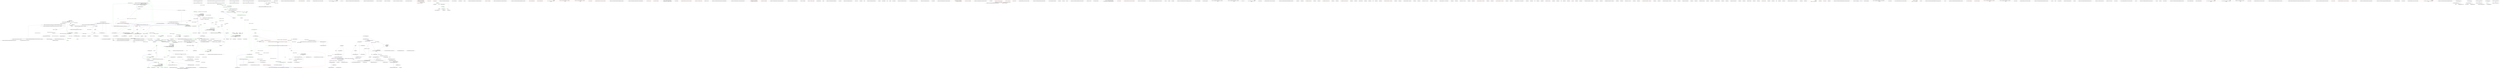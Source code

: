 digraph  {
n11 [label="Hangfire.States.StateContext", span=""];
n0 [cluster="Hangfire.States.StateContext.StateContext(string, Hangfire.Common.Job, System.DateTime)", label="Entry Hangfire.States.StateContext.StateContext(string, Hangfire.Common.Job, System.DateTime)", span="24-24"];
n1 [cluster="Hangfire.States.StateContext.StateContext(string, Hangfire.Common.Job, System.DateTime)", label="String.IsNullOrEmpty(jobId)", span="26-26"];
n3 [cluster="Hangfire.States.StateContext.StateContext(string, Hangfire.Common.Job, System.DateTime)", label="JobId = jobId", span="28-28"];
n4 [cluster="Hangfire.States.StateContext.StateContext(string, Hangfire.Common.Job, System.DateTime)", label="Job = job", span="29-29"];
n5 [cluster="Hangfire.States.StateContext.StateContext(string, Hangfire.Common.Job, System.DateTime)", label="CreatedAt = createdAt", span="30-30"];
n2 [cluster="Hangfire.States.StateContext.StateContext(string, Hangfire.Common.Job, System.DateTime)", label="throw new ArgumentNullException(''jobId'');", span="26-26"];
n7 [cluster="string.IsNullOrEmpty(string)", label="Entry string.IsNullOrEmpty(string)", span="0-0"];
n6 [cluster="Hangfire.States.StateContext.StateContext(string, Hangfire.Common.Job, System.DateTime)", label="Exit Hangfire.States.StateContext.StateContext(string, Hangfire.Common.Job, System.DateTime)", span="24-24"];
n8 [cluster="System.ArgumentNullException.ArgumentNullException(string)", label="Entry System.ArgumentNullException.ArgumentNullException(string)", span="0-0"];
n9 [cluster="Hangfire.States.StateContext.StateContext(Hangfire.States.StateContext)", label="Entry Hangfire.States.StateContext.StateContext(Hangfire.States.StateContext)", span="33-33"];
n10 [cluster="Hangfire.States.StateContext.StateContext(Hangfire.States.StateContext)", label="Exit Hangfire.States.StateContext.StateContext(Hangfire.States.StateContext)", span="33-33"];
m0_25 [cluster="System.Threading.WaitHandle.WaitOne(System.TimeSpan)", file="ExpirationManager.cs", label="Entry System.Threading.WaitHandle.WaitOne(System.TimeSpan)", span="0-0"];
m0_30 [cluster="string.Format(string, object)", file="ExpirationManager.cs", label="Entry string.Format(string, object)", span="0-0"];
m0_31 [cluster="Unk.Execute", file="ExpirationManager.cs", label="Entry Unk.Execute", span=""];
m0_23 [cluster="string.Format(string, object, object)", file="ExpirationManager.cs", label="Entry string.Format(string, object, object)", span="0-0"];
m0_24 [cluster="Hangfire.Logging.ILog.Trace(string)", file="ExpirationManager.cs", label="Entry Hangfire.Logging.ILog.Trace(string)", span="232-232"];
m0_26 [cluster="System.Threading.CancellationToken.ThrowIfCancellationRequested()", file="ExpirationManager.cs", label="Entry System.Threading.CancellationToken.ThrowIfCancellationRequested()", span="0-0"];
m0_21 [cluster="Hangfire.Logging.ILog.DebugFormat(string, params object[])", file="ExpirationManager.cs", label="Entry Hangfire.Logging.ILog.DebugFormat(string, params object[])", span="122-122"];
m0_22 [cluster="Hangfire.SqlServer.SqlServerStorage.UseConnection(System.Action<SqlConnection>)", file="ExpirationManager.cs", label="Entry Hangfire.SqlServer.SqlServerStorage.UseConnection(System.Action<SqlConnection>)", span="174-174"];
m0_2 [cluster="Hangfire.States.IStateMachine.TryToChangeState(string, Hangfire.States.IState, string[])", file="ExpirationManager.cs", label="Entry Hangfire.States.IStateMachine.TryToChangeState(string, Hangfire.States.IState, string[])", span="24-24"];
m0_5 [cluster="Hangfire.SqlServer.ExpirationManager.ExpirationManager(Hangfire.SqlServer.SqlServerStorage, System.TimeSpan)", file="ExpirationManager.cs", label="_storage = storage", span="51-51"];
m0_6 [cluster="Hangfire.SqlServer.ExpirationManager.ExpirationManager(Hangfire.SqlServer.SqlServerStorage, System.TimeSpan)", file="ExpirationManager.cs", label="_checkInterval = checkInterval", span="52-52"];
m0_3 [cluster="Hangfire.States.IStateMachine.TryToChangeState(string, Hangfire.States.IState, string[])", file="ExpirationManager.cs", label="Exit Hangfire.States.IStateMachine.TryToChangeState(string, Hangfire.States.IState, string[])", span="24-24"];
m0_4 [cluster="Hangfire.SqlServer.ExpirationManager.ExpirationManager(Hangfire.SqlServer.SqlServerStorage, System.TimeSpan)", file="ExpirationManager.cs", label="throw new ArgumentNullException(''storage'');", span="49-49"];
m0_7 [cluster="Hangfire.SqlServer.ExpirationManager.ExpirationManager(Hangfire.SqlServer.SqlServerStorage, System.TimeSpan)", file="ExpirationManager.cs", label="Exit Hangfire.SqlServer.ExpirationManager.ExpirationManager(Hangfire.SqlServer.SqlServerStorage, System.TimeSpan)", span="47-47"];
m0_0 [cluster="Hangfire.States.IStateMachine.CreateInState(Hangfire.Common.Job, System.Collections.Generic.IDictionary<string, string>, Hangfire.States.IState)", file="ExpirationManager.cs", label="Entry Hangfire.States.IStateMachine.CreateInState(Hangfire.Common.Job, System.Collections.Generic.IDictionary<string, string>, Hangfire.States.IState)", span="23-23"];
m0_1 [cluster="Hangfire.States.IStateMachine.CreateInState(Hangfire.Common.Job, System.Collections.Generic.IDictionary<string, string>, Hangfire.States.IState)", file="ExpirationManager.cs", label="Exit Hangfire.States.IStateMachine.CreateInState(Hangfire.Common.Job, System.Collections.Generic.IDictionary<string, string>, Hangfire.States.IState)", span="23-23"];
m0_27 [cluster="lambda expression", file="ExpirationManager.cs", label="Entry lambda expression", span="65-72"];
m0_28 [cluster="lambda expression", color=green, community=0, file="ExpirationManager.cs", label="8: removedCount = connection.Execute(\r\n                            String.Format(@''\r\nset transaction isolation level read committed;\r\ndelete top (@count) from HangFire.[{0}] with (readpast) where ExpireAt < @now;'', table),\r\n                            new { now = DateTime.UtcNow, count = NumberOfRecordsInSinglePass })", span="67-71"];
m0_29 [cluster="lambda expression", file="ExpirationManager.cs", label="Exit lambda expression", span="65-72"];
m0_9 [cluster="Hangfire.SqlServer.ExpirationManager.Execute(System.Threading.CancellationToken)", file="ExpirationManager.cs", label="Entry Hangfire.SqlServer.ExpirationManager.Execute(System.Threading.CancellationToken)", span="55-55"];
m0_13 [cluster="Hangfire.SqlServer.ExpirationManager.Execute(System.Threading.CancellationToken)", color=green, community=0, file="ExpirationManager.cs", label="28: _storage.UseConnection(connection =>\r\n                    {\r\n                        removedCount = connection.Execute(\r\n                            String.Format(@''\r\nset transaction isolation level read committed;\r\ndelete top (@count) from HangFire.[{0}] with (readpast) where ExpireAt < @now;'', table),\r\n                            new { now = DateTime.UtcNow, count = NumberOfRecordsInSinglePass });\r\n                    })", span="65-72"];
m0_10 [cluster="Hangfire.SqlServer.ExpirationManager.Execute(System.Threading.CancellationToken)", file="ExpirationManager.cs", label=ProcessedTables, span="57-57"];
m0_12 [cluster="Hangfire.SqlServer.ExpirationManager.Execute(System.Threading.CancellationToken)", color=green, community=0, file="ExpirationManager.cs", label="28: int removedCount = 0", span="61-61"];
m0_14 [cluster="Hangfire.SqlServer.ExpirationManager.Execute(System.Threading.CancellationToken)", file="ExpirationManager.cs", label="removedCount > 0", span="74-74"];
m0_15 [cluster="Hangfire.SqlServer.ExpirationManager.Execute(System.Threading.CancellationToken)", file="ExpirationManager.cs", label="Logger.Trace(String.Format(''Removed {0} outdated record(s) from '{1}' table.'', removedCount,\r\n                            table))", span="76-77"];
m0_18 [cluster="Hangfire.SqlServer.ExpirationManager.Execute(System.Threading.CancellationToken)", file="ExpirationManager.cs", label="removedCount != 0", span="82-82"];
m0_11 [cluster="Hangfire.SqlServer.ExpirationManager.Execute(System.Threading.CancellationToken)", file="ExpirationManager.cs", label="Logger.DebugFormat(''Removing outdated records from table '{0}'...'', table)", span="59-59"];
m0_19 [cluster="Hangfire.SqlServer.ExpirationManager.Execute(System.Threading.CancellationToken)", file="ExpirationManager.cs", label="cancellationToken.WaitHandle.WaitOne(_checkInterval)", span="85-85"];
m0_16 [cluster="Hangfire.SqlServer.ExpirationManager.Execute(System.Threading.CancellationToken)", file="ExpirationManager.cs", label="cancellationToken.WaitHandle.WaitOne(DelayBetweenPasses)", span="79-79"];
m0_17 [cluster="Hangfire.SqlServer.ExpirationManager.Execute(System.Threading.CancellationToken)", file="ExpirationManager.cs", label="cancellationToken.ThrowIfCancellationRequested()", span="80-80"];
m0_20 [cluster="Hangfire.SqlServer.ExpirationManager.Execute(System.Threading.CancellationToken)", file="ExpirationManager.cs", label="Exit Hangfire.SqlServer.ExpirationManager.Execute(System.Threading.CancellationToken)", span="55-55"];
m0_35 [file="ExpirationManager.cs", label="Hangfire.SqlServer.ExpirationManager", span=""];
m0_36 [file="ExpirationManager.cs", label=table, span=""];
m1_0 [cluster="Hangfire.SqlServer.IPersistentJobQueueProvider.GetJobQueue(IDbConnection)", file="IPersistentJobQueueProvider.cs", label="Entry Hangfire.SqlServer.IPersistentJobQueueProvider.GetJobQueue(IDbConnection)", span="22-22"];
m1_1 [cluster="Hangfire.SqlServer.IPersistentJobQueueProvider.GetJobQueue(IDbConnection)", file="IPersistentJobQueueProvider.cs", label="Exit Hangfire.SqlServer.IPersistentJobQueueProvider.GetJobQueue(IDbConnection)", span="22-22"];
m1_2 [cluster="Hangfire.SqlServer.IPersistentJobQueueProvider.GetJobQueueMonitoringApi(IDbConnection)", file="IPersistentJobQueueProvider.cs", label="Entry Hangfire.SqlServer.IPersistentJobQueueProvider.GetJobQueueMonitoringApi(IDbConnection)", span="23-23"];
m1_3 [cluster="Hangfire.SqlServer.IPersistentJobQueueProvider.GetJobQueueMonitoringApi(IDbConnection)", file="IPersistentJobQueueProvider.cs", label="Exit Hangfire.SqlServer.IPersistentJobQueueProvider.GetJobQueueMonitoringApi(IDbConnection)", span="23-23"];
m2_0 [cluster="HangFire.Filters.CreatedContext.CreatedContext(HangFire.Client.CreateContext, bool, System.Exception)", file="MsmqJobQueueProvider.cs", label="Entry HangFire.Filters.CreatedContext.CreatedContext(HangFire.Client.CreateContext, bool, System.Exception)", span="8-8"];
m2_1 [cluster="HangFire.Filters.CreatedContext.CreatedContext(HangFire.Client.CreateContext, bool, System.Exception)", file="MsmqJobQueueProvider.cs", label="Canceled = canceled", span="14-14"];
m2_2 [cluster="HangFire.Filters.CreatedContext.CreatedContext(HangFire.Client.CreateContext, bool, System.Exception)", file="MsmqJobQueueProvider.cs", label="Exception = exception", span="15-15"];
m2_3 [cluster="HangFire.Filters.CreatedContext.CreatedContext(HangFire.Client.CreateContext, bool, System.Exception)", file="MsmqJobQueueProvider.cs", label="Exit HangFire.Filters.CreatedContext.CreatedContext(HangFire.Client.CreateContext, bool, System.Exception)", span="8-8"];
m2_4 [file="MsmqJobQueueProvider.cs", label="HangFire.Filters.CreatedContext", span=""];
m3_12 [cluster="Hangfire.SqlServer.RabbitMQ.RabbitMqJobQueueProvider.GetJobQueue(IDbConnection)", file="RabbitMqJobQueueProvider.cs", label="Entry Hangfire.SqlServer.RabbitMQ.RabbitMqJobQueueProvider.GetJobQueue(IDbConnection)", span="22-22"];
m3_13 [cluster="Hangfire.SqlServer.RabbitMQ.RabbitMqJobQueueProvider.GetJobQueue(IDbConnection)", file="RabbitMqJobQueueProvider.cs", label="return _jobQueue;", span="24-24"];
m3_14 [cluster="Hangfire.SqlServer.RabbitMQ.RabbitMqJobQueueProvider.GetJobQueue(IDbConnection)", file="RabbitMqJobQueueProvider.cs", label="Exit Hangfire.SqlServer.RabbitMQ.RabbitMqJobQueueProvider.GetJobQueue(IDbConnection)", span="22-22"];
m3_0 [cluster="Hangfire.SqlServer.RabbitMQ.RabbitMqJobQueueProvider.RabbitMqJobQueueProvider(System.Collections.Generic.IEnumerable<string>, ConnectionFactory)", file="RabbitMqJobQueueProvider.cs", label="Entry Hangfire.SqlServer.RabbitMQ.RabbitMqJobQueueProvider.RabbitMqJobQueueProvider(System.Collections.Generic.IEnumerable<string>, ConnectionFactory)", span="13-13"];
m3_1 [cluster="Hangfire.SqlServer.RabbitMQ.RabbitMqJobQueueProvider.RabbitMqJobQueueProvider(System.Collections.Generic.IEnumerable<string>, ConnectionFactory)", file="RabbitMqJobQueueProvider.cs", label="queues == null", span="15-15"];
m3_3 [cluster="Hangfire.SqlServer.RabbitMQ.RabbitMqJobQueueProvider.RabbitMqJobQueueProvider(System.Collections.Generic.IEnumerable<string>, ConnectionFactory)", file="RabbitMqJobQueueProvider.cs", label="configureAction == null", span="16-16"];
m3_5 [cluster="Hangfire.SqlServer.RabbitMQ.RabbitMqJobQueueProvider.RabbitMqJobQueueProvider(System.Collections.Generic.IEnumerable<string>, ConnectionFactory)", file="RabbitMqJobQueueProvider.cs", label="_jobQueue = new RabbitMqJobQueue(queues, configureAction)", span="18-18"];
m3_6 [cluster="Hangfire.SqlServer.RabbitMQ.RabbitMqJobQueueProvider.RabbitMqJobQueueProvider(System.Collections.Generic.IEnumerable<string>, ConnectionFactory)", file="RabbitMqJobQueueProvider.cs", label="_monitoringApi = new RabbitMqMonitoringApi(configureAction, queues.ToArray())", span="19-19"];
m3_2 [cluster="Hangfire.SqlServer.RabbitMQ.RabbitMqJobQueueProvider.RabbitMqJobQueueProvider(System.Collections.Generic.IEnumerable<string>, ConnectionFactory)", file="RabbitMqJobQueueProvider.cs", label="throw new ArgumentNullException(''queues'');", span="15-15"];
m3_4 [cluster="Hangfire.SqlServer.RabbitMQ.RabbitMqJobQueueProvider.RabbitMqJobQueueProvider(System.Collections.Generic.IEnumerable<string>, ConnectionFactory)", file="RabbitMqJobQueueProvider.cs", label="throw new ArgumentNullException(''configureAction'');", span="16-16"];
m3_7 [cluster="Hangfire.SqlServer.RabbitMQ.RabbitMqJobQueueProvider.RabbitMqJobQueueProvider(System.Collections.Generic.IEnumerable<string>, ConnectionFactory)", file="RabbitMqJobQueueProvider.cs", label="Exit Hangfire.SqlServer.RabbitMQ.RabbitMqJobQueueProvider.RabbitMqJobQueueProvider(System.Collections.Generic.IEnumerable<string>, ConnectionFactory)", span="13-13"];
m3_10 [cluster="Hangfire.SqlServer.RabbitMQ.RabbitMqMonitoringApi.RabbitMqMonitoringApi(ConnectionFactory, params string[])", file="RabbitMqJobQueueProvider.cs", label="Entry Hangfire.SqlServer.RabbitMQ.RabbitMqMonitoringApi.RabbitMqMonitoringApi(ConnectionFactory, params string[])", span="15-15"];
m3_9 [cluster="Hangfire.SqlServer.RabbitMQ.RabbitMqJobQueue.RabbitMqJobQueue(System.Collections.Generic.IEnumerable<string>, ConnectionFactory)", file="RabbitMqJobQueueProvider.cs", label="Entry Hangfire.SqlServer.RabbitMQ.RabbitMqJobQueue.RabbitMqJobQueue(System.Collections.Generic.IEnumerable<string>, ConnectionFactory)", span="21-21"];
m3_11 [cluster="System.Collections.Generic.IEnumerable<TSource>.ToArray<TSource>()", file="RabbitMqJobQueueProvider.cs", label="Entry System.Collections.Generic.IEnumerable<TSource>.ToArray<TSource>()", span="0-0"];
m3_15 [cluster="Hangfire.SqlServer.RabbitMQ.RabbitMqJobQueueProvider.GetJobQueueMonitoringApi(IDbConnection)", file="RabbitMqJobQueueProvider.cs", label="Entry Hangfire.SqlServer.RabbitMQ.RabbitMqJobQueueProvider.GetJobQueueMonitoringApi(IDbConnection)", span="27-27"];
m3_16 [cluster="Hangfire.SqlServer.RabbitMQ.RabbitMqJobQueueProvider.GetJobQueueMonitoringApi(IDbConnection)", file="RabbitMqJobQueueProvider.cs", label="return _monitoringApi;", span="29-29"];
m3_17 [cluster="Hangfire.SqlServer.RabbitMQ.RabbitMqJobQueueProvider.GetJobQueueMonitoringApi(IDbConnection)", file="RabbitMqJobQueueProvider.cs", label="Exit Hangfire.SqlServer.RabbitMQ.RabbitMqJobQueueProvider.GetJobQueueMonitoringApi(IDbConnection)", span="27-27"];
m3_18 [file="RabbitMqJobQueueProvider.cs", label="Hangfire.SqlServer.RabbitMQ.RabbitMqJobQueueProvider", span=""];
m4_116 [cluster="Hangfire.Core.Tests.States.StateChangeProcessFacts.ChangeState_DoesNotCallApplyHandlers_ForDifferentStates()", file="SqlServerConnection.cs", label="Entry Hangfire.Core.Tests.States.StateChangeProcessFacts.ChangeState_DoesNotCallApplyHandlers_ForDifferentStates()", span="148-148"];
m4_117 [cluster="Hangfire.Core.Tests.States.StateChangeProcessFacts.ChangeState_DoesNotCallApplyHandlers_ForDifferentStates()", color=red, community=0, file="SqlServerConnection.cs", label="21: var handler = CreateStateHandler(OldStateName)", span="151-151"];
m4_118 [cluster="Hangfire.Core.Tests.States.StateChangeProcessFacts.ChangeState_DoesNotCallApplyHandlers_ForDifferentStates()", file="SqlServerConnection.cs", label="var process = CreateProcess()", span="152-152"];
m4_119 [cluster="Hangfire.Core.Tests.States.StateChangeProcessFacts.ChangeState_DoesNotCallApplyHandlers_ForDifferentStates()", file="SqlServerConnection.cs", label="process.ChangeState(_stateMachine.Object, _context.Object, _state.Object, OldStateName)", span="155-155"];
m4_120 [cluster="Hangfire.Core.Tests.States.StateChangeProcessFacts.ChangeState_DoesNotCallApplyHandlers_ForDifferentStates()", file="SqlServerConnection.cs", label="handler.Verify(\r\n                x => x.Apply(It.IsAny<ApplyStateContext>(), It.IsAny<IWriteOnlyTransaction>()),\r\n                Times.Never)", span="158-160"];
m4_121 [cluster="Hangfire.Core.Tests.States.StateChangeProcessFacts.ChangeState_DoesNotCallApplyHandlers_ForDifferentStates()", file="SqlServerConnection.cs", label="Exit Hangfire.Core.Tests.States.StateChangeProcessFacts.ChangeState_DoesNotCallApplyHandlers_ForDifferentStates()", span="148-148"];
m4_0 [cluster="Hangfire.Core.Tests.States.StateChangeProcessFacts.StateChangeProcessFacts()", file="SqlServerConnection.cs", label="Entry Hangfire.Core.Tests.States.StateChangeProcessFacts.StateChangeProcessFacts()", span="25-25"];
m4_1 [cluster="Hangfire.Core.Tests.States.StateChangeProcessFacts.StateChangeProcessFacts()", file="SqlServerConnection.cs", label="_connection = new Mock<IStorageConnection>()", span="27-27"];
m4_2 [cluster="Hangfire.Core.Tests.States.StateChangeProcessFacts.StateChangeProcessFacts()", file="SqlServerConnection.cs", label="_transaction = new Mock<IWriteOnlyTransaction>()", span="28-28"];
m4_3 [cluster="Hangfire.Core.Tests.States.StateChangeProcessFacts.StateChangeProcessFacts()", file="SqlServerConnection.cs", label="_connection.Setup(x => x.CreateWriteTransaction()).Returns(_transaction.Object)", span="29-29"];
m4_4 [cluster="Hangfire.Core.Tests.States.StateChangeProcessFacts.StateChangeProcessFacts()", file="SqlServerConnection.cs", label="_context = new StateContextMock { JobIdValue = JobId }", span="31-31"];
m4_5 [cluster="Hangfire.Core.Tests.States.StateChangeProcessFacts.StateChangeProcessFacts()", color=red, community=0, file="SqlServerConnection.cs", label="0: _stateMachine = new Mock<IStateMachine>()", span="32-32"];
m4_6 [cluster="Hangfire.Core.Tests.States.StateChangeProcessFacts.StateChangeProcessFacts()", color=red, community=0, file="SqlServerConnection.cs", label="13: _state = new Mock<IState>()", span="34-34"];
m4_7 [cluster="lambda expression", color=red, community=0, file="SqlServerConnection.cs", label="1: new ProcessingJob(null, Queue)", span="15-15"];
m4_8 [cluster="Hangfire.Core.Tests.States.StateChangeProcessFacts.StateChangeProcessFacts()", file="SqlServerConnection.cs", label="Exit Hangfire.Core.Tests.States.StateChangeProcessFacts.StateChangeProcessFacts()", span="25-25"];
m4_15 [cluster="lambda expression", file="SqlServerConnection.cs", label="new ProcessingJob(JobId, null)", span="24-24"];
m4_10 [cluster="Mock<IWriteOnlyTransaction>.cstr", file="SqlServerConnection.cs", label="Entry Mock<IWriteOnlyTransaction>.cstr", span=""];
m4_40 [cluster="StateChangeProcess.cstr", file="SqlServerConnection.cs", label="Entry StateChangeProcess.cstr", span=""];
m4_112 [cluster="Unk.Apply", file="SqlServerConnection.cs", label="Entry Unk.Apply", span=""];
m4_41 [cluster="Hangfire.Core.Tests.States.StateChangeProcessFacts.Ctor_ThrowsAnException_WhenFiltersCollectionIsNull()", file="SqlServerConnection.cs", label="Entry Hangfire.Core.Tests.States.StateChangeProcessFacts.Ctor_ThrowsAnException_WhenFiltersCollectionIsNull()", span="57-57"];
m4_42 [cluster="Hangfire.Core.Tests.States.StateChangeProcessFacts.Ctor_ThrowsAnException_WhenFiltersCollectionIsNull()", color=red, community=0, file="SqlServerConnection.cs", label="1: var exception = Assert.Throws<ArgumentNullException>(\r\n                () => new StateChangeProcess(_connection.Object, _handlers, null))", span="59-60"];
m4_43 [cluster="Hangfire.Core.Tests.States.StateChangeProcessFacts.Ctor_ThrowsAnException_WhenFiltersCollectionIsNull()", color=red, community=0, file="SqlServerConnection.cs", label="1: Assert.Equal(''filters'', exception.ParamName)", span="62-62"];
m4_44 [cluster="Hangfire.Core.Tests.States.StateChangeProcessFacts.Ctor_ThrowsAnException_WhenFiltersCollectionIsNull()", file="SqlServerConnection.cs", label="Exit Hangfire.Core.Tests.States.StateChangeProcessFacts.Ctor_ThrowsAnException_WhenFiltersCollectionIsNull()", span="57-57"];
m4_28 [cluster="Unk.Equal", file="SqlServerConnection.cs", label="Entry Unk.Equal", span=""];
m4_97 [cluster="Hangfire.Core.Tests.States.StateChangeProcessFacts.ChangeState_ShouldCallApplyHandlers_AfterSettingTheState()", file="SqlServerConnection.cs", label="Entry Hangfire.Core.Tests.States.StateChangeProcessFacts.ChangeState_ShouldCallApplyHandlers_AfterSettingTheState()", span="124-124"];
m4_98 [cluster="Hangfire.Core.Tests.States.StateChangeProcessFacts.ChangeState_ShouldCallApplyHandlers_AfterSettingTheState()", color=red, community=0, file="SqlServerConnection.cs", label="0: var handler1 = CreateStateHandler(StateName)", span="127-127"];
m4_99 [cluster="Hangfire.Core.Tests.States.StateChangeProcessFacts.ChangeState_ShouldCallApplyHandlers_AfterSettingTheState()", color=red, community=0, file="SqlServerConnection.cs", label="0: var handler2 = CreateStateHandler(StateName)", span="128-128"];
m4_100 [cluster="Hangfire.Core.Tests.States.StateChangeProcessFacts.ChangeState_ShouldCallApplyHandlers_AfterSettingTheState()", color=red, community=0, file="SqlServerConnection.cs", label="25: _transaction\r\n                .Setup(x => x.SetJobState(It.IsAny<string>(), It.IsAny<IState>()))\r\n                .InSequence()", span="130-132"];
m4_101 [cluster="Hangfire.Core.Tests.States.StateChangeProcessFacts.ChangeState_ShouldCallApplyHandlers_AfterSettingTheState()", color=red, community=0, file="SqlServerConnection.cs", label="13: handler1.Setup(x => x.Apply(It.IsNotNull<ApplyStateContext>(), _transaction.Object))\r\n                .InSequence()", span="134-135"];
m4_102 [cluster="Hangfire.Core.Tests.States.StateChangeProcessFacts.ChangeState_ShouldCallApplyHandlers_AfterSettingTheState()", color=red, community=0, file="SqlServerConnection.cs", label="13: handler2.Setup(x => x.Apply(It.IsNotNull<ApplyStateContext>(), _transaction.Object))\r\n                .InSequence()", span="136-137"];
m4_103 [cluster="Hangfire.Core.Tests.States.StateChangeProcessFacts.ChangeState_ShouldCallApplyHandlers_AfterSettingTheState()", color=red, community=0, file="SqlServerConnection.cs", label="21: var process = CreateProcess()", span="139-139"];
m4_104 [cluster="Hangfire.Core.Tests.States.StateChangeProcessFacts.ChangeState_ShouldCallApplyHandlers_AfterSettingTheState()", color=red, community=0, file="SqlServerConnection.cs", label="1: process.ChangeState(_stateMachine.Object, _context.Object, _state.Object, OldStateName)", span="142-142"];
m4_105 [cluster="Hangfire.Core.Tests.States.StateChangeProcessFacts.ChangeState_ShouldCallApplyHandlers_AfterSettingTheState()", file="SqlServerConnection.cs", label="Exit Hangfire.Core.Tests.States.StateChangeProcessFacts.ChangeState_ShouldCallApplyHandlers_AfterSettingTheState()", span="124-124"];
m4_205 [cluster="Hangfire.Core.Tests.States.StateChangeProcessFacts.ChangeState_AddsJobHistory_WhenAFilterChangesCandidateState()", file="SqlServerConnection.cs", label="Entry Hangfire.Core.Tests.States.StateChangeProcessFacts.ChangeState_AddsJobHistory_WhenAFilterChangesCandidateState()", span="248-248"];
m4_206 [cluster="Hangfire.Core.Tests.States.StateChangeProcessFacts.ChangeState_AddsJobHistory_WhenAFilterChangesCandidateState()", color=red, community=0, file="SqlServerConnection.cs", label="30: var newState = new Mock<IState>()", span="251-251"];
m4_207 [cluster="Hangfire.Core.Tests.States.StateChangeProcessFacts.ChangeState_AddsJobHistory_WhenAFilterChangesCandidateState()", color=red, community=0, file="SqlServerConnection.cs", label="21: var filter = CreateFilter<IElectStateFilter>()", span="252-252"];
m4_208 [cluster="Hangfire.Core.Tests.States.StateChangeProcessFacts.ChangeState_AddsJobHistory_WhenAFilterChangesCandidateState()", file="SqlServerConnection.cs", label="filter.Setup(x => x.OnStateElection(It.IsNotNull<ElectStateContext>()))\r\n                .Callback((ElectStateContext x) => x.CandidateState = newState.Object)", span="254-255"];
m4_209 [cluster="Hangfire.Core.Tests.States.StateChangeProcessFacts.ChangeState_AddsJobHistory_WhenAFilterChangesCandidateState()", file="SqlServerConnection.cs", label="var process = CreateProcess()", span="257-257"];
m4_210 [cluster="Hangfire.Core.Tests.States.StateChangeProcessFacts.ChangeState_AddsJobHistory_WhenAFilterChangesCandidateState()", color=red, community=0, file="SqlServerConnection.cs", label="0: process.ChangeState(_stateMachine.Object, _context.Object, _state.Object, OldStateName)", span="260-260"];
m4_211 [cluster="Hangfire.Core.Tests.States.StateChangeProcessFacts.ChangeState_AddsJobHistory_WhenAFilterChangesCandidateState()", color=red, community=0, file="SqlServerConnection.cs", label="21: _transaction.Verify(x => x.AddJobState(JobId, _state.Object))", span="263-263"];
m4_212 [cluster="Hangfire.Core.Tests.States.StateChangeProcessFacts.ChangeState_AddsJobHistory_WhenAFilterChangesCandidateState()", file="SqlServerConnection.cs", label="_transaction.Verify(x => x.Commit())", span="264-264"];
m4_213 [cluster="Hangfire.Core.Tests.States.StateChangeProcessFacts.ChangeState_AddsJobHistory_WhenAFilterChangesCandidateState()", file="SqlServerConnection.cs", label="Exit Hangfire.Core.Tests.States.StateChangeProcessFacts.ChangeState_AddsJobHistory_WhenAFilterChangesCandidateState()", span="248-248"];
m4_33 [cluster="Hangfire.Core.Tests.States.StateChangeProcessFacts.Ctor_ThrowsAnException_WhenHandlersCollectionIsNull()", file="SqlServerConnection.cs", label="Entry Hangfire.Core.Tests.States.StateChangeProcessFacts.Ctor_ThrowsAnException_WhenHandlersCollectionIsNull()", span="48-48"];
m4_34 [cluster="Hangfire.Core.Tests.States.StateChangeProcessFacts.Ctor_ThrowsAnException_WhenHandlersCollectionIsNull()", color=red, community=0, file="SqlServerConnection.cs", label="25: var exception = Assert.Throws<ArgumentNullException>(\r\n                () => new StateChangeProcess(_connection.Object, null, _filters))", span="50-51"];
m4_35 [cluster="Hangfire.Core.Tests.States.StateChangeProcessFacts.Ctor_ThrowsAnException_WhenHandlersCollectionIsNull()", color=red, community=0, file="SqlServerConnection.cs", label="13: Assert.Equal(''handlers'', exception.ParamName)", span="53-53"];
m4_36 [cluster="Hangfire.Core.Tests.States.StateChangeProcessFacts.Ctor_ThrowsAnException_WhenHandlersCollectionIsNull()", file="SqlServerConnection.cs", label="Exit Hangfire.Core.Tests.States.StateChangeProcessFacts.Ctor_ThrowsAnException_WhenHandlersCollectionIsNull()", span="48-48"];
m4_76 [cluster="Hangfire.Core.Tests.States.StateChangeProcessFacts.CreateStateHandler(string)", file="SqlServerConnection.cs", label="Entry Hangfire.Core.Tests.States.StateChangeProcessFacts.CreateStateHandler(string)", span="295-295"];
m4_250 [cluster="Hangfire.Core.Tests.States.StateChangeProcessFacts.CreateStateHandler(string)", file="SqlServerConnection.cs", label="var handler = new Mock<IStateHandler>()", span="297-297"];
m4_251 [cluster="Hangfire.Core.Tests.States.StateChangeProcessFacts.CreateStateHandler(string)", color=red, community=0, file="SqlServerConnection.cs", label="25: handler.Setup(x => x.StateName).Returns(stateName)", span="298-298"];
m4_252 [cluster="Hangfire.Core.Tests.States.StateChangeProcessFacts.CreateStateHandler(string)", file="SqlServerConnection.cs", label="_handlers.AddHandler(handler.Object)", span="300-300"];
m4_253 [cluster="Hangfire.Core.Tests.States.StateChangeProcessFacts.CreateStateHandler(string)", file="SqlServerConnection.cs", label="return handler;", span="301-301"];
m4_254 [cluster="Hangfire.Core.Tests.States.StateChangeProcessFacts.CreateStateHandler(string)", file="SqlServerConnection.cs", label="Exit Hangfire.Core.Tests.States.StateChangeProcessFacts.CreateStateHandler(string)", span="295-295"];
m4_62 [cluster="Unk.SetJobState", file="SqlServerConnection.cs", label="Entry Unk.SetJobState", span=""];
m4_160 [cluster="Hangfire.Core.Tests.States.StateChangeProcessFacts.CreateFilter<T>()", file="SqlServerConnection.cs", label="Entry Hangfire.Core.Tests.States.StateChangeProcessFacts.CreateFilter<T>()", span="304-304"];
m4_260 [cluster="Hangfire.Core.Tests.States.StateChangeProcessFacts.CreateFilter<T>()", file="SqlServerConnection.cs", label="var filter = new Mock<T>()", span="306-306"];
m4_261 [cluster="Hangfire.Core.Tests.States.StateChangeProcessFacts.CreateFilter<T>()", file="SqlServerConnection.cs", label="_filters.Add(filter.Object)", span="307-307"];
m4_262 [cluster="Hangfire.Core.Tests.States.StateChangeProcessFacts.CreateFilter<T>()", file="SqlServerConnection.cs", label="return filter;", span="309-309"];
m4_263 [cluster="Hangfire.Core.Tests.States.StateChangeProcessFacts.CreateFilter<T>()", file="SqlServerConnection.cs", label="Exit Hangfire.Core.Tests.States.StateChangeProcessFacts.CreateFilter<T>()", span="304-304"];
m4_137 [cluster="Unk.ExpireJob", file="SqlServerConnection.cs", label="Entry Unk.ExpireJob", span=""];
m4_164 [cluster="Unk.OnStateUnapplied", file="SqlServerConnection.cs", label="Entry Unk.OnStateUnapplied", span=""];
m4_9 [cluster="Mock<IStorageConnection>.cstr", file="SqlServerConnection.cs", label="Entry Mock<IStorageConnection>.cstr", span=""];
m4_27 [cluster="Unk.>", file="SqlServerConnection.cs", label="Entry Unk.>", span=""];
m4_238 [cluster="Unk.False", file="SqlServerConnection.cs", label="Entry Unk.False", span=""];
m4_198 [cluster="Unk.OnStateElection", file="SqlServerConnection.cs", label="Entry Unk.OnStateElection", span=""];
m4_56 [cluster="Hangfire.Core.Tests.States.StateChangeProcessFacts.CreateProcess()", file="SqlServerConnection.cs", label="Entry Hangfire.Core.Tests.States.StateChangeProcessFacts.CreateProcess()", span="290-290"];
m4_248 [cluster="Hangfire.Core.Tests.States.StateChangeProcessFacts.CreateProcess()", file="SqlServerConnection.cs", label="return new StateChangeProcess(_connection.Object, _handlers, _filters);", span="292-292"];
m4_249 [cluster="Hangfire.Core.Tests.States.StateChangeProcessFacts.CreateProcess()", file="SqlServerConnection.cs", label="Exit Hangfire.Core.Tests.States.StateChangeProcessFacts.CreateProcess()", span="290-290"];
m4_182 [cluster="Unk.OnStateApplied", file="SqlServerConnection.cs", label="Entry Unk.OnStateApplied", span=""];
m4_23 [cluster="Hangfire.Core.Tests.States.StateChangeProcessFacts.Ctor_ThrowsAnException_WhenConnectionIsNull()", file="SqlServerConnection.cs", label="Entry Hangfire.Core.Tests.States.StateChangeProcessFacts.Ctor_ThrowsAnException_WhenConnectionIsNull()", span="39-39"];
m4_24 [cluster="Hangfire.Core.Tests.States.StateChangeProcessFacts.Ctor_ThrowsAnException_WhenConnectionIsNull()", color=red, community=0, file="SqlServerConnection.cs", label="30: var exception = Assert.Throws<ArgumentNullException>(\r\n                () => new StateChangeProcess(null, _handlers, _filters))", span="41-42"];
m4_25 [cluster="Hangfire.Core.Tests.States.StateChangeProcessFacts.Ctor_ThrowsAnException_WhenConnectionIsNull()", color=red, community=0, file="SqlServerConnection.cs", label="20: Assert.Equal(''connection'', exception.ParamName)", span="44-44"];
m4_26 [cluster="Hangfire.Core.Tests.States.StateChangeProcessFacts.Ctor_ThrowsAnException_WhenConnectionIsNull()", file="SqlServerConnection.cs", label="Exit Hangfire.Core.Tests.States.StateChangeProcessFacts.Ctor_ThrowsAnException_WhenConnectionIsNull()", span="39-39"];
m4_57 [cluster="Unk.ChangeState", file="SqlServerConnection.cs", label="Entry Unk.ChangeState", span=""];
m4_125 [cluster="Hangfire.Core.Tests.States.StateChangeProcessFacts.ChangeState_SetsJobExpiration_IfStateIsFinal()", file="SqlServerConnection.cs", label="Entry Hangfire.Core.Tests.States.StateChangeProcessFacts.ChangeState_SetsJobExpiration_IfStateIsFinal()", span="164-164"];
m4_126 [cluster="Hangfire.Core.Tests.States.StateChangeProcessFacts.ChangeState_SetsJobExpiration_IfStateIsFinal()", color=red, community=0, file="SqlServerConnection.cs", label="25: _state.Setup(x => x.IsFinal).Returns(true)", span="166-166"];
m4_127 [cluster="Hangfire.Core.Tests.States.StateChangeProcessFacts.ChangeState_SetsJobExpiration_IfStateIsFinal()", color=red, community=0, file="SqlServerConnection.cs", label="0: var process = CreateProcess()", span="167-167"];
m4_128 [cluster="Hangfire.Core.Tests.States.StateChangeProcessFacts.ChangeState_SetsJobExpiration_IfStateIsFinal()", file="SqlServerConnection.cs", label="process.ChangeState(_stateMachine.Object, _context.Object, _state.Object, OldStateName)", span="169-169"];
m4_129 [cluster="Hangfire.Core.Tests.States.StateChangeProcessFacts.ChangeState_SetsJobExpiration_IfStateIsFinal()", color=red, community=0, file="SqlServerConnection.cs", label="13: _transaction.Verify(x => x.ExpireJob(JobId, It.IsAny<TimeSpan>()))", span="171-171"];
m4_130 [cluster="Hangfire.Core.Tests.States.StateChangeProcessFacts.ChangeState_SetsJobExpiration_IfStateIsFinal()", file="SqlServerConnection.cs", label="Exit Hangfire.Core.Tests.States.StateChangeProcessFacts.ChangeState_SetsJobExpiration_IfStateIsFinal()", span="164-164"];
m4_236 [cluster="System.NotSupportedException.NotSupportedException()", file="SqlServerConnection.cs", label="Entry System.NotSupportedException.NotSupportedException()", span="0-0"];
m4_223 [cluster="Unk.AddJobState", file="SqlServerConnection.cs", label="Entry Unk.AddJobState", span=""];
m4_55 [cluster="Unk.InSequence", file="SqlServerConnection.cs", label="Entry Unk.InSequence", span=""];
m4_11 [cluster="Unk.Setup", file="SqlServerConnection.cs", label="Entry Unk.Setup", span=""];
m4_186 [cluster="Hangfire.Core.Tests.States.StateChangeProcessFacts.ChangeState_SetsAnotherState_WhenItWasElected()", file="SqlServerConnection.cs", label="Entry Hangfire.Core.Tests.States.StateChangeProcessFacts.ChangeState_SetsAnotherState_WhenItWasElected()", span="229-229"];
m4_187 [cluster="Hangfire.Core.Tests.States.StateChangeProcessFacts.ChangeState_SetsAnotherState_WhenItWasElected()", file="SqlServerConnection.cs", label="var anotherState = new Mock<IState>()", span="232-232"];
m4_188 [cluster="Hangfire.Core.Tests.States.StateChangeProcessFacts.ChangeState_SetsAnotherState_WhenItWasElected()", file="SqlServerConnection.cs", label="var filter = CreateFilter<IElectStateFilter>()", span="233-233"];
m4_189 [cluster="Hangfire.Core.Tests.States.StateChangeProcessFacts.ChangeState_SetsAnotherState_WhenItWasElected()", file="SqlServerConnection.cs", label="filter.Setup(x => x.OnStateElection(It.IsNotNull<ElectStateContext>()))\r\n                .Callback((ElectStateContext context) => context.CandidateState = anotherState.Object)", span="235-236"];
m4_190 [cluster="Hangfire.Core.Tests.States.StateChangeProcessFacts.ChangeState_SetsAnotherState_WhenItWasElected()", color=red, community=0, file="SqlServerConnection.cs", label="13: var process = CreateProcess()", span="238-238"];
m4_191 [cluster="Hangfire.Core.Tests.States.StateChangeProcessFacts.ChangeState_SetsAnotherState_WhenItWasElected()", color=red, community=0, file="SqlServerConnection.cs", label="21: process.ChangeState(_stateMachine.Object, _context.Object, _state.Object, OldStateName)", span="241-241"];
m4_192 [cluster="Hangfire.Core.Tests.States.StateChangeProcessFacts.ChangeState_SetsAnotherState_WhenItWasElected()", file="SqlServerConnection.cs", label="_transaction.Verify(x => x.SetJobState(JobId, anotherState.Object))", span="244-244"];
m4_193 [cluster="Hangfire.Core.Tests.States.StateChangeProcessFacts.ChangeState_SetsAnotherState_WhenItWasElected()", file="SqlServerConnection.cs", label="Exit Hangfire.Core.Tests.States.StateChangeProcessFacts.ChangeState_SetsAnotherState_WhenItWasElected()", span="229-229"];
m4_237 [cluster="Unk.Throws", file="SqlServerConnection.cs", label="Entry Unk.Throws", span=""];
m4_80 [cluster="Unk.Unapply", file="SqlServerConnection.cs", label="Entry Unk.Unapply", span=""];
m4_256 [cluster="Unk.AddHandler", file="SqlServerConnection.cs", label="Entry Unk.AddHandler", span=""];
m4_151 [cluster="Hangfire.Core.Tests.States.StateChangeProcessFacts.ChangeState_CallsStateUnappliedFilters_BeforeSettingTheState()", file="SqlServerConnection.cs", label="Entry Hangfire.Core.Tests.States.StateChangeProcessFacts.ChangeState_CallsStateUnappliedFilters_BeforeSettingTheState()", span="186-186"];
m4_152 [cluster="Hangfire.Core.Tests.States.StateChangeProcessFacts.ChangeState_CallsStateUnappliedFilters_BeforeSettingTheState()", file="SqlServerConnection.cs", label="var filter1 = CreateFilter<IApplyStateFilter>()", span="189-189"];
m4_153 [cluster="Hangfire.Core.Tests.States.StateChangeProcessFacts.ChangeState_CallsStateUnappliedFilters_BeforeSettingTheState()", file="SqlServerConnection.cs", label="var filter2 = CreateFilter<IApplyStateFilter>()", span="190-190"];
m4_154 [cluster="Hangfire.Core.Tests.States.StateChangeProcessFacts.ChangeState_CallsStateUnappliedFilters_BeforeSettingTheState()", file="SqlServerConnection.cs", label="filter1.Setup(x => x.OnStateUnapplied(It.IsNotNull<ApplyStateContext>(), _transaction.Object))\r\n                .InSequence()", span="192-193"];
m4_155 [cluster="Hangfire.Core.Tests.States.StateChangeProcessFacts.ChangeState_CallsStateUnappliedFilters_BeforeSettingTheState()", file="SqlServerConnection.cs", label="filter2.Setup(x => x.OnStateUnapplied(It.IsNotNull<ApplyStateContext>(), _transaction.Object))\r\n                .InSequence()", span="194-195"];
m4_156 [cluster="Hangfire.Core.Tests.States.StateChangeProcessFacts.ChangeState_CallsStateUnappliedFilters_BeforeSettingTheState()", file="SqlServerConnection.cs", label="_transaction\r\n                .Setup(x => x.SetJobState(It.IsAny<string>(), It.IsAny<IState>()))\r\n                .InSequence()", span="196-198"];
m4_157 [cluster="Hangfire.Core.Tests.States.StateChangeProcessFacts.ChangeState_CallsStateUnappliedFilters_BeforeSettingTheState()", file="SqlServerConnection.cs", label="var process = CreateProcess()", span="200-200"];
m4_158 [cluster="Hangfire.Core.Tests.States.StateChangeProcessFacts.ChangeState_CallsStateUnappliedFilters_BeforeSettingTheState()", file="SqlServerConnection.cs", label="process.ChangeState(_stateMachine.Object, _context.Object, _state.Object, OldStateName)", span="203-203"];
m4_159 [cluster="Hangfire.Core.Tests.States.StateChangeProcessFacts.ChangeState_CallsStateUnappliedFilters_BeforeSettingTheState()", file="SqlServerConnection.cs", label="Exit Hangfire.Core.Tests.States.StateChangeProcessFacts.ChangeState_CallsStateUnappliedFilters_BeforeSettingTheState()", span="186-186"];
m4_17 [cluster="lambda expression", file="SqlServerConnection.cs", label="x.CreateWriteTransaction()", span="29-29"];
m4_20 [cluster="lambda expression", color=green, community=0, file="SqlServerConnection.cs", label="10: Entry lambda expression", span="35-35"];
m4_18 [cluster="lambda expression", file="SqlServerConnection.cs", label="Exit lambda expression", span="29-29"];
m4_19 [cluster="Unk.CreateWriteTransaction", file="SqlServerConnection.cs", label="Entry Unk.CreateWriteTransaction", span=""];
m4_21 [cluster="lambda expression", color=red, community=0, file="SqlServerConnection.cs", label="44: x.Name", span="35-35"];
m4_245 [cluster="lambda expression", file="SqlServerConnection.cs", label="Entry lambda expression", span="285-285"];
m4_16 [cluster="lambda expression", file="SqlServerConnection.cs", label="Entry lambda expression", span="29-29"];
m4_22 [cluster="lambda expression", file="SqlServerConnection.cs", label="Exit lambda expression", span="35-35"];
m4_29 [cluster="lambda expression", file="SqlServerConnection.cs", label="Entry lambda expression", span="42-42"];
m4_30 [cluster="lambda expression", color=red, community=0, file="SqlServerConnection.cs", label="13: new StateChangeProcess(null, _handlers, _filters)", span="42-42"];
m4_31 [cluster="lambda expression", file="SqlServerConnection.cs", label="Exit lambda expression", span="42-42"];
m4_37 [cluster="lambda expression", file="SqlServerConnection.cs", label="Entry lambda expression", span="51-51"];
m4_38 [cluster="lambda expression", color=red, community=0, file="SqlServerConnection.cs", label="21: new StateChangeProcess(_connection.Object, null, _filters)", span="51-51"];
m4_39 [cluster="lambda expression", file="SqlServerConnection.cs", label="Exit lambda expression", span="51-51"];
m4_45 [cluster="lambda expression", file="SqlServerConnection.cs", label="Entry lambda expression", span="60-60"];
m4_46 [cluster="lambda expression", color=red, community=0, file="SqlServerConnection.cs", label="13: new StateChangeProcess(_connection.Object, _handlers, null)", span="60-60"];
m4_47 [cluster="lambda expression", file="SqlServerConnection.cs", label="Exit lambda expression", span="60-60"];
m4_59 [cluster="lambda expression", file="SqlServerConnection.cs", label="Entry lambda expression", span="69-69"];
m4_60 [cluster="lambda expression", file="SqlServerConnection.cs", label="x.SetJobState(JobId, _state.Object)", span="69-69"];
m4_61 [cluster="lambda expression", file="SqlServerConnection.cs", label="Exit lambda expression", span="69-69"];
m4_63 [cluster="lambda expression", file="SqlServerConnection.cs", label="Entry lambda expression", span="70-70"];
m4_64 [cluster="lambda expression", file="SqlServerConnection.cs", label="x.Commit()", span="70-70"];
m4_65 [cluster="lambda expression", file="SqlServerConnection.cs", label="Exit lambda expression", span="70-70"];
m4_77 [cluster="lambda expression", file="SqlServerConnection.cs", label="Entry lambda expression", span="89-89"];
m4_78 [cluster="lambda expression", color=red, community=0, file="SqlServerConnection.cs", label="25: x.Unapply(It.IsNotNull<ApplyStateContext>(), _transaction.Object)", span="89-89"];
m4_79 [cluster="lambda expression", file="SqlServerConnection.cs", label="Exit lambda expression", span="89-89"];
m4_81 [cluster="lambda expression", file="SqlServerConnection.cs", label="Entry lambda expression", span="93-93"];
m4_82 [cluster="lambda expression", file="SqlServerConnection.cs", label="x.Unapply(It.IsNotNull<ApplyStateContext>(), _transaction.Object)", span="93-93"];
m4_83 [cluster="lambda expression", file="SqlServerConnection.cs", label="Exit lambda expression", span="93-93"];
m4_84 [cluster="lambda expression", file="SqlServerConnection.cs", label="Entry lambda expression", span="96-96"];
m4_85 [cluster="lambda expression", file="SqlServerConnection.cs", label="x.SetJobState(It.IsAny<string>(), It.IsAny<IState>())", span="96-96"];
m4_86 [cluster="lambda expression", file="SqlServerConnection.cs", label="Exit lambda expression", span="96-96"];
m4_94 [cluster="lambda expression", file="SqlServerConnection.cs", label="Entry lambda expression", span="119-119"];
m4_95 [cluster="lambda expression", file="SqlServerConnection.cs", label="x.Unapply(It.IsAny<ApplyStateContext>(), It.IsAny<IWriteOnlyTransaction>())", span="119-119"];
m4_96 [cluster="lambda expression", file="SqlServerConnection.cs", label="Exit lambda expression", span="119-119"];
m4_106 [cluster="lambda expression", file="SqlServerConnection.cs", label="Entry lambda expression", span="131-131"];
m4_107 [cluster="lambda expression", file="SqlServerConnection.cs", label="x.SetJobState(It.IsAny<string>(), It.IsAny<IState>())", span="131-131"];
m4_108 [cluster="lambda expression", file="SqlServerConnection.cs", label="Exit lambda expression", span="131-131"];
m4_109 [cluster="lambda expression", file="SqlServerConnection.cs", label="Entry lambda expression", span="134-134"];
m4_110 [cluster="lambda expression", color=red, community=0, file="SqlServerConnection.cs", label="0: x.Apply(It.IsNotNull<ApplyStateContext>(), _transaction.Object)", span="134-134"];
m4_111 [cluster="lambda expression", file="SqlServerConnection.cs", label="Exit lambda expression", span="134-134"];
m4_113 [cluster="lambda expression", file="SqlServerConnection.cs", label="Entry lambda expression", span="136-136"];
m4_114 [cluster="lambda expression", color=red, community=0, file="SqlServerConnection.cs", label="30: x.Apply(It.IsNotNull<ApplyStateContext>(), _transaction.Object)", span="136-136"];
m4_115 [cluster="lambda expression", file="SqlServerConnection.cs", label="Exit lambda expression", span="136-136"];
m4_122 [cluster="lambda expression", file="SqlServerConnection.cs", label="Entry lambda expression", span="159-159"];
m4_123 [cluster="lambda expression", file="SqlServerConnection.cs", label="x.Apply(It.IsAny<ApplyStateContext>(), It.IsAny<IWriteOnlyTransaction>())", span="159-159"];
m4_124 [cluster="lambda expression", file="SqlServerConnection.cs", label="Exit lambda expression", span="159-159"];
m4_131 [cluster="lambda expression", file="SqlServerConnection.cs", label="Entry lambda expression", span="166-166"];
m4_132 [cluster="lambda expression", color=red, community=0, file="SqlServerConnection.cs", label="0: x.IsFinal", span="166-166"];
m4_133 [cluster="lambda expression", file="SqlServerConnection.cs", label="Exit lambda expression", span="166-166"];
m4_134 [cluster="lambda expression", file="SqlServerConnection.cs", label="Entry lambda expression", span="171-171"];
m4_135 [cluster="lambda expression", color=red, community=0, file="SqlServerConnection.cs", label="30: x.ExpireJob(JobId, It.IsAny<TimeSpan>())", span="171-171"];
m4_136 [cluster="lambda expression", file="SqlServerConnection.cs", label="Exit lambda expression", span="171-171"];
m4_144 [cluster="lambda expression", file="SqlServerConnection.cs", label="Entry lambda expression", span="177-177"];
m4_145 [cluster="lambda expression", color=red, community=0, file="SqlServerConnection.cs", label="1: x.IsFinal", span="177-177"];
m4_146 [cluster="lambda expression", file="SqlServerConnection.cs", label="Exit lambda expression", span="177-177"];
m4_147 [cluster="lambda expression", file="SqlServerConnection.cs", label="Entry lambda expression", span="182-182"];
m4_148 [cluster="lambda expression", color=red, community=0, file="SqlServerConnection.cs", label="21: x.PersistJob(JobId)", span="182-182"];
m4_149 [cluster="lambda expression", file="SqlServerConnection.cs", label="Exit lambda expression", span="182-182"];
m4_161 [cluster="lambda expression", file="SqlServerConnection.cs", label="Entry lambda expression", span="192-192"];
m4_162 [cluster="lambda expression", file="SqlServerConnection.cs", label="x.OnStateUnapplied(It.IsNotNull<ApplyStateContext>(), _transaction.Object)", span="192-192"];
m4_163 [cluster="lambda expression", file="SqlServerConnection.cs", label="Exit lambda expression", span="192-192"];
m4_165 [cluster="lambda expression", file="SqlServerConnection.cs", label="Entry lambda expression", span="194-194"];
m4_166 [cluster="lambda expression", file="SqlServerConnection.cs", label="x.OnStateUnapplied(It.IsNotNull<ApplyStateContext>(), _transaction.Object)", span="194-194"];
m4_167 [cluster="lambda expression", file="SqlServerConnection.cs", label="Exit lambda expression", span="194-194"];
m4_168 [cluster="lambda expression", file="SqlServerConnection.cs", label="Entry lambda expression", span="197-197"];
m4_169 [cluster="lambda expression", file="SqlServerConnection.cs", label="x.SetJobState(It.IsAny<string>(), It.IsAny<IState>())", span="197-197"];
m4_170 [cluster="lambda expression", file="SqlServerConnection.cs", label="Exit lambda expression", span="197-197"];
m4_179 [cluster="lambda expression", file="SqlServerConnection.cs", label="Entry lambda expression", span="215-215"];
m4_180 [cluster="lambda expression", color=red, community=0, file="SqlServerConnection.cs", label="30: x.OnStateApplied(It.IsNotNull<ApplyStateContext>(), _transaction.Object)", span="215-215"];
m4_181 [cluster="lambda expression", file="SqlServerConnection.cs", label="Exit lambda expression", span="215-215"];
m4_183 [cluster="lambda expression", file="SqlServerConnection.cs", label="Entry lambda expression", span="217-217"];
m4_184 [cluster="lambda expression", file="SqlServerConnection.cs", label="x.OnStateApplied(It.IsNotNull<ApplyStateContext>(), _transaction.Object)", span="217-217"];
m4_185 [cluster="lambda expression", file="SqlServerConnection.cs", label="Exit lambda expression", span="217-217"];
m4_195 [cluster="lambda expression", file="SqlServerConnection.cs", label="Entry lambda expression", span="235-235"];
m4_196 [cluster="lambda expression", file="SqlServerConnection.cs", label="x.OnStateElection(It.IsNotNull<ElectStateContext>())", span="235-235"];
m4_197 [cluster="lambda expression", file="SqlServerConnection.cs", label="Exit lambda expression", span="235-235"];
m4_199 [cluster="lambda expression", file="SqlServerConnection.cs", label="Entry lambda expression", span="236-236"];
m4_200 [cluster="lambda expression", file="SqlServerConnection.cs", label="context.CandidateState = anotherState.Object", span="236-236"];
m4_201 [cluster="lambda expression", file="SqlServerConnection.cs", label="Exit lambda expression", span="236-236"];
m4_202 [cluster="lambda expression", file="SqlServerConnection.cs", label="Entry lambda expression", span="244-244"];
m4_203 [cluster="lambda expression", file="SqlServerConnection.cs", label="x.SetJobState(JobId, anotherState.Object)", span="244-244"];
m4_204 [cluster="lambda expression", file="SqlServerConnection.cs", label="Exit lambda expression", span="244-244"];
m4_214 [cluster="lambda expression", file="SqlServerConnection.cs", label="Entry lambda expression", span="254-254"];
m4_215 [cluster="lambda expression", file="SqlServerConnection.cs", label="x.OnStateElection(It.IsNotNull<ElectStateContext>())", span="254-254"];
m4_216 [cluster="lambda expression", file="SqlServerConnection.cs", label="Exit lambda expression", span="254-254"];
m4_217 [cluster="lambda expression", file="SqlServerConnection.cs", label="Entry lambda expression", span="255-255"];
m4_218 [cluster="lambda expression", file="SqlServerConnection.cs", label="x.CandidateState = newState.Object", span="255-255"];
m4_219 [cluster="lambda expression", file="SqlServerConnection.cs", label="Exit lambda expression", span="255-255"];
m4_220 [cluster="lambda expression", file="SqlServerConnection.cs", label="Entry lambda expression", span="263-263"];
m4_221 [cluster="lambda expression", color=red, community=0, file="SqlServerConnection.cs", label="21: x.AddJobState(JobId, _state.Object)", span="263-263"];
m4_222 [cluster="lambda expression", file="SqlServerConnection.cs", label="Exit lambda expression", span="263-263"];
m4_224 [cluster="lambda expression", file="SqlServerConnection.cs", label="Entry lambda expression", span="264-264"];
m4_225 [cluster="lambda expression", file="SqlServerConnection.cs", label="x.Commit()", span="264-264"];
m4_226 [cluster="lambda expression", file="SqlServerConnection.cs", label="Exit lambda expression", span="264-264"];
m4_239 [cluster="lambda expression", file="SqlServerConnection.cs", label="Entry lambda expression", span="274-274"];
m4_240 [cluster="lambda expression", file="SqlServerConnection.cs", label="x.OnStateApplied(It.IsAny<ApplyStateContext>(), It.IsAny<IWriteOnlyTransaction>())", span="274-274"];
m4_241 [cluster="lambda expression", file="SqlServerConnection.cs", label="Exit lambda expression", span="274-274"];
m4_242 [cluster="lambda expression", file="SqlServerConnection.cs", label="Entry lambda expression", span="283-285"];
m4_243 [cluster="lambda expression", color=red, community=0, file="SqlServerConnection.cs", label="21: x.SetJobState(\r\n                JobId, \r\n                It.Is<FailedState>(s => s.Exception == exception))", span="283-285"];
m4_244 [cluster="lambda expression", file="SqlServerConnection.cs", label="Exit lambda expression", span="283-285"];
m4_246 [cluster="lambda expression", color=red, community=0, file="SqlServerConnection.cs", label="0: s.Exception == exception", span="285-285"];
m4_247 [cluster="lambda expression", file="SqlServerConnection.cs", label="Exit lambda expression", span="285-285"];
m4_227 [cluster="Hangfire.Core.Tests.States.StateChangeProcessFacts.ChangeState_AppliesFailedState_WhenThereIsAnException_AndReturnsFalse()", file="SqlServerConnection.cs", label="Entry Hangfire.Core.Tests.States.StateChangeProcessFacts.ChangeState_AppliesFailedState_WhenThereIsAnException_AndReturnsFalse()", span="268-268"];
m4_228 [cluster="Hangfire.Core.Tests.States.StateChangeProcessFacts.ChangeState_AppliesFailedState_WhenThereIsAnException_AndReturnsFalse()", file="SqlServerConnection.cs", label="var exception = new NotSupportedException()", span="271-271"];
m4_229 [cluster="Hangfire.Core.Tests.States.StateChangeProcessFacts.ChangeState_AppliesFailedState_WhenThereIsAnException_AndReturnsFalse()", file="SqlServerConnection.cs", label="var filter = CreateFilter<IApplyStateFilter>()", span="272-272"];
m4_230 [cluster="Hangfire.Core.Tests.States.StateChangeProcessFacts.ChangeState_AppliesFailedState_WhenThereIsAnException_AndReturnsFalse()", file="SqlServerConnection.cs", label="filter.Setup(x => x.OnStateApplied(It.IsAny<ApplyStateContext>(), It.IsAny<IWriteOnlyTransaction>()))\r\n                .Throws(exception)", span="274-275"];
m4_231 [cluster="Hangfire.Core.Tests.States.StateChangeProcessFacts.ChangeState_AppliesFailedState_WhenThereIsAnException_AndReturnsFalse()", file="SqlServerConnection.cs", label="var process = CreateProcess()", span="277-277"];
m4_232 [cluster="Hangfire.Core.Tests.States.StateChangeProcessFacts.ChangeState_AppliesFailedState_WhenThereIsAnException_AndReturnsFalse()", file="SqlServerConnection.cs", label="var result = process.ChangeState(_stateMachine.Object, _context.Object, _state.Object, OldStateName)", span="280-280"];
m4_233 [cluster="Hangfire.Core.Tests.States.StateChangeProcessFacts.ChangeState_AppliesFailedState_WhenThereIsAnException_AndReturnsFalse()", color=red, community=0, file="SqlServerConnection.cs", label="0: _transaction.Verify(x => x.SetJobState(\r\n                JobId, \r\n                It.Is<FailedState>(s => s.Exception == exception)))", span="283-285"];
m4_234 [cluster="Hangfire.Core.Tests.States.StateChangeProcessFacts.ChangeState_AppliesFailedState_WhenThereIsAnException_AndReturnsFalse()", file="SqlServerConnection.cs", label="Assert.False(result)", span="287-287"];
m4_235 [cluster="Hangfire.Core.Tests.States.StateChangeProcessFacts.ChangeState_AppliesFailedState_WhenThereIsAnException_AndReturnsFalse()", file="SqlServerConnection.cs", label="Exit Hangfire.Core.Tests.States.StateChangeProcessFacts.ChangeState_AppliesFailedState_WhenThereIsAnException_AndReturnsFalse()", span="268-268"];
m4_93 [cluster="Unk.Verify", file="SqlServerConnection.cs", label="Entry Unk.Verify", span=""];
m4_171 [cluster="Hangfire.Core.Tests.States.StateChangeProcessFacts.ChangeState_CallsStateAppliedFilters_AfterSettingTheState()", file="SqlServerConnection.cs", label="Entry Hangfire.Core.Tests.States.StateChangeProcessFacts.ChangeState_CallsStateAppliedFilters_AfterSettingTheState()", span="209-209"];
m4_172 [cluster="Hangfire.Core.Tests.States.StateChangeProcessFacts.ChangeState_CallsStateAppliedFilters_AfterSettingTheState()", color=red, community=0, file="SqlServerConnection.cs", label="0: var filter1 = CreateFilter<IApplyStateFilter>()", span="212-212"];
m4_173 [cluster="Hangfire.Core.Tests.States.StateChangeProcessFacts.ChangeState_CallsStateAppliedFilters_AfterSettingTheState()", color=red, community=0, file="SqlServerConnection.cs", label="0: var filter2 = CreateFilter<IApplyStateFilter>()", span="213-213"];
m4_174 [cluster="Hangfire.Core.Tests.States.StateChangeProcessFacts.ChangeState_CallsStateAppliedFilters_AfterSettingTheState()", color=red, community=0, file="SqlServerConnection.cs", label="0: filter1.Setup(x => x.OnStateApplied(It.IsNotNull<ApplyStateContext>(), _transaction.Object))\r\n                .InSequence()", span="215-216"];
m4_175 [cluster="Hangfire.Core.Tests.States.StateChangeProcessFacts.ChangeState_CallsStateAppliedFilters_AfterSettingTheState()", file="SqlServerConnection.cs", label="filter2.Setup(x => x.OnStateApplied(It.IsNotNull<ApplyStateContext>(), _transaction.Object))\r\n                .InSequence()", span="217-218"];
m4_176 [cluster="Hangfire.Core.Tests.States.StateChangeProcessFacts.ChangeState_CallsStateAppliedFilters_AfterSettingTheState()", file="SqlServerConnection.cs", label="var process = CreateProcess()", span="220-220"];
m4_177 [cluster="Hangfire.Core.Tests.States.StateChangeProcessFacts.ChangeState_CallsStateAppliedFilters_AfterSettingTheState()", file="SqlServerConnection.cs", label="process.ChangeState(_stateMachine.Object, _context.Object, _state.Object, OldStateName)", span="223-223"];
m4_178 [cluster="Hangfire.Core.Tests.States.StateChangeProcessFacts.ChangeState_CallsStateAppliedFilters_AfterSettingTheState()", file="SqlServerConnection.cs", label="Exit Hangfire.Core.Tests.States.StateChangeProcessFacts.ChangeState_CallsStateAppliedFilters_AfterSettingTheState()", span="209-209"];
m4_66 [cluster="Unk.Commit", file="SqlServerConnection.cs", label="Entry Unk.Commit", span=""];
m4_58 [cluster="Unk.True", file="SqlServerConnection.cs", label="Entry Unk.True", span=""];
m4_14 [cluster="Mock<IStateMachine>.cstr", file="SqlServerConnection.cs", label="Entry Mock<IStateMachine>.cstr", span=""];
m4_13 [cluster="Hangfire.Core.Tests.StateContextMock.StateContextMock()", file="SqlServerConnection.cs", label="Entry Hangfire.Core.Tests.StateContextMock.StateContextMock()", span="10-10"];
m4_194 [cluster="Unk.Callback", file="SqlServerConnection.cs", label="Entry Unk.Callback", span=""];
m4_48 [cluster="Hangfire.Core.Tests.States.StateChangeProcessFacts.ChangeState_CommitsTheNewState_AndReturnsTrue()", file="SqlServerConnection.cs", label="Entry Hangfire.Core.Tests.States.StateChangeProcessFacts.ChangeState_CommitsTheNewState_AndReturnsTrue()", span="66-66"];
m4_49 [cluster="Hangfire.Core.Tests.States.StateChangeProcessFacts.ChangeState_CommitsTheNewState_AndReturnsTrue()", file="SqlServerConnection.cs", label="_transaction.Setup(x => x.SetJobState(JobId, _state.Object)).InSequence()", span="69-69"];
m4_50 [cluster="Hangfire.Core.Tests.States.StateChangeProcessFacts.ChangeState_CommitsTheNewState_AndReturnsTrue()", file="SqlServerConnection.cs", label="_transaction.Setup(x => x.Commit()).InSequence()", span="70-70"];
m4_51 [cluster="Hangfire.Core.Tests.States.StateChangeProcessFacts.ChangeState_CommitsTheNewState_AndReturnsTrue()", file="SqlServerConnection.cs", label="var process = CreateProcess()", span="72-72"];
m4_52 [cluster="Hangfire.Core.Tests.States.StateChangeProcessFacts.ChangeState_CommitsTheNewState_AndReturnsTrue()", file="SqlServerConnection.cs", label="var result = process.ChangeState(_stateMachine.Object, _context.Object, _state.Object, OldStateName)", span="75-75"];
m4_53 [cluster="Hangfire.Core.Tests.States.StateChangeProcessFacts.ChangeState_CommitsTheNewState_AndReturnsTrue()", file="SqlServerConnection.cs", label="Assert.True(result)", span="78-78"];
m4_54 [cluster="Hangfire.Core.Tests.States.StateChangeProcessFacts.ChangeState_CommitsTheNewState_AndReturnsTrue()", file="SqlServerConnection.cs", label="Exit Hangfire.Core.Tests.States.StateChangeProcessFacts.ChangeState_CommitsTheNewState_AndReturnsTrue()", span="66-66"];
m4_12 [cluster="Unk.Returns", file="SqlServerConnection.cs", label="Entry Unk.Returns", span=""];
m4_150 [cluster="Unk.PersistJob", file="SqlServerConnection.cs", label="Entry Unk.PersistJob", span=""];
m4_255 [cluster="Mock<IStateHandler>.cstr", file="SqlServerConnection.cs", label="Entry Mock<IStateHandler>.cstr", span=""];
m4_67 [cluster="Hangfire.Core.Tests.States.StateChangeProcessFacts.ChangeState_CallsUnapplyHandlers_BeforeSettingTheState()", file="SqlServerConnection.cs", label="Entry Hangfire.Core.Tests.States.StateChangeProcessFacts.ChangeState_CallsUnapplyHandlers_BeforeSettingTheState()", span="82-82"];
m4_68 [cluster="Hangfire.Core.Tests.States.StateChangeProcessFacts.ChangeState_CallsUnapplyHandlers_BeforeSettingTheState()", file="SqlServerConnection.cs", label="var handler1 = CreateStateHandler(OldStateName)", span="85-85"];
m4_69 [cluster="Hangfire.Core.Tests.States.StateChangeProcessFacts.ChangeState_CallsUnapplyHandlers_BeforeSettingTheState()", file="SqlServerConnection.cs", label="var handler2 = CreateStateHandler(OldStateName)", span="86-86"];
m4_70 [cluster="Hangfire.Core.Tests.States.StateChangeProcessFacts.ChangeState_CallsUnapplyHandlers_BeforeSettingTheState()", color=red, community=0, file="SqlServerConnection.cs", label="13: handler1\r\n                .Setup(x => x.Unapply(It.IsNotNull<ApplyStateContext>(), _transaction.Object))\r\n                .InSequence()", span="88-90"];
m4_71 [cluster="Hangfire.Core.Tests.States.StateChangeProcessFacts.ChangeState_CallsUnapplyHandlers_BeforeSettingTheState()", file="SqlServerConnection.cs", label="handler2\r\n                .Setup(x => x.Unapply(It.IsNotNull<ApplyStateContext>(), _transaction.Object))\r\n                .InSequence()", span="92-94"];
m4_72 [cluster="Hangfire.Core.Tests.States.StateChangeProcessFacts.ChangeState_CallsUnapplyHandlers_BeforeSettingTheState()", file="SqlServerConnection.cs", label="_transaction.Setup(x => x.SetJobState(It.IsAny<string>(), It.IsAny<IState>()))\r\n                .InSequence()", span="96-97"];
m4_73 [cluster="Hangfire.Core.Tests.States.StateChangeProcessFacts.ChangeState_CallsUnapplyHandlers_BeforeSettingTheState()", color=red, community=0, file="SqlServerConnection.cs", label="25: var process = CreateProcess()", span="99-99"];
m4_74 [cluster="Hangfire.Core.Tests.States.StateChangeProcessFacts.ChangeState_CallsUnapplyHandlers_BeforeSettingTheState()", file="SqlServerConnection.cs", label="process.ChangeState(_stateMachine.Object, _context.Object, _state.Object, OldStateName)", span="102-102"];
m4_75 [cluster="Hangfire.Core.Tests.States.StateChangeProcessFacts.ChangeState_CallsUnapplyHandlers_BeforeSettingTheState()", file="SqlServerConnection.cs", label="Exit Hangfire.Core.Tests.States.StateChangeProcessFacts.ChangeState_CallsUnapplyHandlers_BeforeSettingTheState()", span="82-82"];
m4_32 [cluster="Hangfire.States.StateChangeProcess.StateChangeProcess(Hangfire.Storage.IStorageConnection, Hangfire.States.StateHandlerCollection, System.Collections.Generic.IEnumerable<object>)", file="SqlServerConnection.cs", label="Entry Hangfire.States.StateChangeProcess.StateChangeProcess(Hangfire.Storage.IStorageConnection, Hangfire.States.StateHandlerCollection, System.Collections.Generic.IEnumerable<object>)", span="42-42"];
m4_138 [cluster="Hangfire.Core.Tests.States.StateChangeProcessFacts.ChangeState_PersistTheJob_IfStateIsNotFinal()", file="SqlServerConnection.cs", label="Entry Hangfire.Core.Tests.States.StateChangeProcessFacts.ChangeState_PersistTheJob_IfStateIsNotFinal()", span="175-175"];
m4_139 [cluster="Hangfire.Core.Tests.States.StateChangeProcessFacts.ChangeState_PersistTheJob_IfStateIsNotFinal()", color=red, community=0, file="SqlServerConnection.cs", label="20: _state.Setup(x => x.IsFinal).Returns(false)", span="177-177"];
m4_140 [cluster="Hangfire.Core.Tests.States.StateChangeProcessFacts.ChangeState_PersistTheJob_IfStateIsNotFinal()", color=red, community=0, file="SqlServerConnection.cs", label="30: var process = CreateProcess()", span="178-178"];
m4_141 [cluster="Hangfire.Core.Tests.States.StateChangeProcessFacts.ChangeState_PersistTheJob_IfStateIsNotFinal()", color=red, community=0, file="SqlServerConnection.cs", label="20: process.ChangeState(_stateMachine.Object, _context.Object, _state.Object, OldStateName)", span="180-180"];
m4_142 [cluster="Hangfire.Core.Tests.States.StateChangeProcessFacts.ChangeState_PersistTheJob_IfStateIsNotFinal()", color=red, community=0, file="SqlServerConnection.cs", label="0: _transaction.Verify(x => x.PersistJob(JobId))", span="182-182"];
m4_143 [cluster="Hangfire.Core.Tests.States.StateChangeProcessFacts.ChangeState_PersistTheJob_IfStateIsNotFinal()", file="SqlServerConnection.cs", label="Exit Hangfire.Core.Tests.States.StateChangeProcessFacts.ChangeState_PersistTheJob_IfStateIsNotFinal()", span="175-175"];
m4_87 [cluster="Hangfire.Core.Tests.States.StateChangeProcessFacts.ChangeState_DoesNotCallUnapplyHandlers_ForDifferentStates()", file="SqlServerConnection.cs", label="Entry Hangfire.Core.Tests.States.StateChangeProcessFacts.ChangeState_DoesNotCallUnapplyHandlers_ForDifferentStates()", span="108-108"];
m4_88 [cluster="Hangfire.Core.Tests.States.StateChangeProcessFacts.ChangeState_DoesNotCallUnapplyHandlers_ForDifferentStates()", file="SqlServerConnection.cs", label="var handler = CreateStateHandler(StateName)", span="111-111"];
m4_89 [cluster="Hangfire.Core.Tests.States.StateChangeProcessFacts.ChangeState_DoesNotCallUnapplyHandlers_ForDifferentStates()", file="SqlServerConnection.cs", label="var process = CreateProcess()", span="112-112"];
m4_90 [cluster="Hangfire.Core.Tests.States.StateChangeProcessFacts.ChangeState_DoesNotCallUnapplyHandlers_ForDifferentStates()", file="SqlServerConnection.cs", label="process.ChangeState(_stateMachine.Object, _context.Object, _state.Object, OldStateName)", span="115-115"];
m4_91 [cluster="Hangfire.Core.Tests.States.StateChangeProcessFacts.ChangeState_DoesNotCallUnapplyHandlers_ForDifferentStates()", color=red, community=0, file="SqlServerConnection.cs", label="21: handler.Verify(\r\n                x => x.Unapply(It.IsAny<ApplyStateContext>(), It.IsAny<IWriteOnlyTransaction>()),\r\n                Times.Never)", span="118-120"];
m4_92 [cluster="Hangfire.Core.Tests.States.StateChangeProcessFacts.ChangeState_DoesNotCallUnapplyHandlers_ForDifferentStates()", file="SqlServerConnection.cs", label="Exit Hangfire.Core.Tests.States.StateChangeProcessFacts.ChangeState_DoesNotCallUnapplyHandlers_ForDifferentStates()", span="108-108"];
m6_18 [cluster="lambda expression", file="SqlServerFetchedJob.cs", label="Entry lambda expression", span="54-59"];
m6_19 [cluster="lambda expression", color=green, community=0, file="SqlServerFetchedJob.cs", label="8: connection.Execute(\r\n                    ''delete from HangFire.JobQueue where Id = @id'',\r\n                    new { id = Id })", span="56-58"];
m6_20 [cluster="lambda expression", file="SqlServerFetchedJob.cs", label="Exit lambda expression", span="54-59"];
m6_23 [cluster="Hangfire.SqlServer.SqlServerFetchedJob.Dispose()", color=green, community=0, file="SqlServerFetchedJob.cs", label="7: _disposed", span="72-72"];
m6_21 [cluster="Hangfire.SqlServer.SqlServerFetchedJob.Requeue()", file="SqlServerFetchedJob.cs", label="Exit Hangfire.SqlServer.SqlServerFetchedJob.Requeue()", span="61-61"];
m6_0 [cluster="Hangfire.SqlServer.SqlServerFetchedJob.SqlServerFetchedJob(IDbConnection, int, string, string)", file="SqlServerFetchedJob.cs", label="Entry Hangfire.SqlServer.SqlServerFetchedJob.SqlServerFetchedJob(IDbConnection, int, string, string)", span="31-31"];
m6_1 [cluster="Hangfire.SqlServer.SqlServerFetchedJob.SqlServerFetchedJob(IDbConnection, int, string, string)", color=red, community=0, file="SqlServerFetchedJob.cs", label="14: connection == null", span="37-37"];
m6_2 [cluster="Hangfire.SqlServer.SqlServerFetchedJob.SqlServerFetchedJob(IDbConnection, int, string, string)", color=red, community=0, file="SqlServerFetchedJob.cs", label="14: throw new ArgumentNullException(''connection'');", span="37-37"];
m6_3 [cluster="Hangfire.SqlServer.SqlServerFetchedJob.SqlServerFetchedJob(IDbConnection, int, string, string)", file="SqlServerFetchedJob.cs", label="jobId == null", span="38-38"];
m6_7 [cluster="Hangfire.SqlServer.SqlServerFetchedJob.SqlServerFetchedJob(IDbConnection, int, string, string)", color=red, community=0, file="SqlServerFetchedJob.cs", label="28: _connection = connection", span="41-41"];
m6_5 [cluster="Hangfire.SqlServer.SqlServerFetchedJob.SqlServerFetchedJob(IDbConnection, int, string, string)", file="SqlServerFetchedJob.cs", label="queue == null", span="39-39"];
m6_8 [cluster="Hangfire.SqlServer.SqlServerFetchedJob.SqlServerFetchedJob(IDbConnection, int, string, string)", file="SqlServerFetchedJob.cs", label="Id = id", span="43-43"];
m6_9 [cluster="Hangfire.SqlServer.SqlServerFetchedJob.SqlServerFetchedJob(IDbConnection, int, string, string)", file="SqlServerFetchedJob.cs", label="JobId = jobId", span="44-44"];
m6_10 [cluster="Hangfire.SqlServer.SqlServerFetchedJob.SqlServerFetchedJob(IDbConnection, int, string, string)", file="SqlServerFetchedJob.cs", label="Queue = queue", span="45-45"];
m6_4 [cluster="Hangfire.SqlServer.SqlServerFetchedJob.SqlServerFetchedJob(IDbConnection, int, string, string)", file="SqlServerFetchedJob.cs", label="throw new ArgumentNullException(''jobId'');", span="38-38"];
m6_6 [cluster="Hangfire.SqlServer.SqlServerFetchedJob.SqlServerFetchedJob(IDbConnection, int, string, string)", file="SqlServerFetchedJob.cs", label="throw new ArgumentNullException(''queue'');", span="39-39"];
m6_11 [cluster="Hangfire.SqlServer.SqlServerFetchedJob.SqlServerFetchedJob(IDbConnection, int, string, string)", file="SqlServerFetchedJob.cs", label="Exit Hangfire.SqlServer.SqlServerFetchedJob.SqlServerFetchedJob(IDbConnection, int, string, string)", span="31-31"];
m6_17 [cluster="Hangfire.SqlServer.SqlServerStorage.UseConnection(System.Action<SqlConnection>)", file="SqlServerFetchedJob.cs", label="Entry Hangfire.SqlServer.SqlServerStorage.UseConnection(System.Action<SqlConnection>)", span="174-174"];
m6_22 [cluster="Hangfire.SqlServer.SqlServerFetchedJob.Dispose()", file="SqlServerFetchedJob.cs", label="Entry Hangfire.SqlServer.SqlServerFetchedJob.Dispose()", span="70-70"];
m6_24 [cluster="Hangfire.SqlServer.SqlServerFetchedJob.Dispose()", file="SqlServerFetchedJob.cs", label="return;", span="72-72"];
m6_25 [cluster="Hangfire.SqlServer.SqlServerFetchedJob.Dispose()", file="SqlServerFetchedJob.cs", label="!_removedFromQueue && !_requeued", span="74-74"];
m6_26 [cluster="lambda expression", file="SqlServerFetchedJob.cs", label="Entry lambda expression", span="66-71"];
m6_27 [cluster="lambda expression", color=green, community=0, file="SqlServerFetchedJob.cs", label="7: connection.Execute(\r\n                    ''update HangFire.JobQueue set FetchedAt = null where Id = @id'',\r\n                    new { id = Id })", span="68-70"];
m6_28 [cluster="lambda expression", file="SqlServerFetchedJob.cs", label="Exit lambda expression", span="66-71"];
m6_13 [cluster="Hangfire.SqlServer.SqlServerFetchedJob.RemoveFromQueue()", file="SqlServerFetchedJob.cs", label="Entry Hangfire.SqlServer.SqlServerFetchedJob.RemoveFromQueue()", span="52-52"];
m6_14 [cluster="Hangfire.SqlServer.SqlServerFetchedJob.RemoveFromQueue()", color=green, community=0, file="SqlServerFetchedJob.cs", label="24: _storage.UseConnection(connection =>\r\n            {\r\n                connection.Execute(\r\n                    ''delete from HangFire.JobQueue where Id = @id'',\r\n                    new { id = Id });\r\n            })", span="54-59"];
m6_15 [cluster="Hangfire.SqlServer.SqlServerFetchedJob.RemoveFromQueue()", file="SqlServerFetchedJob.cs", label="_removedFromQueue = true", span="58-58"];
m6_16 [cluster="Hangfire.SqlServer.SqlServerFetchedJob.RemoveFromQueue()", file="SqlServerFetchedJob.cs", label="Exit Hangfire.SqlServer.SqlServerFetchedJob.RemoveFromQueue()", span="52-52"];
m6_29 [file="SqlServerFetchedJob.cs", label="Hangfire.SqlServer.SqlServerFetchedJob", span=""];
m7_33 [cluster="int.ToString(System.IFormatProvider)", file="SqlServerJobQueue.cs", label="Entry int.ToString(System.IFormatProvider)", span="0-0"];
m7_14 [cluster="Hangfire.SqlServer.SqlServerJobQueue.Dequeue(string[], System.Threading.CancellationToken)", color=green, community=0, file="SqlServerJobQueue.cs", label="4: FetchedJob fetchedJob = null", span="47-47"];
m7_13 [cluster="Hangfire.SqlServer.SqlServerJobQueue.Dequeue(string[], System.Threading.CancellationToken)", file="SqlServerJobQueue.cs", label="throw new ArgumentException(''Queue array must be non-empty.'', ''queues'');", span="45-45"];
m7_37 [cluster="string.Format(string, object)", file="SqlServerJobQueue.cs", label="Entry string.Format(string, object)", span="0-0"];
m7_38 [cluster="System.TimeSpan.Negate()", file="SqlServerJobQueue.cs", label="Entry System.TimeSpan.Negate()", span="0-0"];
m7_39 [cluster="Unk.>", file="SqlServerJobQueue.cs", label="Entry Unk.>", span=""];
m7_0 [cluster="HangFire.Tests.TestStateChangedFilter.TestStateChangedFilter(string, System.Collections.Generic.IList<string>)", file="SqlServerJobQueue.cs", label="Entry HangFire.Tests.TestStateChangedFilter.TestStateChangedFilter(string, System.Collections.Generic.IList<string>)", span="14-14"];
m7_1 [cluster="HangFire.Tests.TestStateChangedFilter.TestStateChangedFilter(string, System.Collections.Generic.IList<string>)", color=green, community=0, file="SqlServerJobQueue.cs", label="4: _name = name", span="16-16"];
m7_2 [cluster="HangFire.Tests.TestStateChangedFilter.TestStateChangedFilter(string, System.Collections.Generic.IList<string>)", color=green, community=0, file="SqlServerJobQueue.cs", label="4: _results = results", span="17-17"];
m7_3 [cluster="HangFire.Tests.TestStateChangedFilter.TestStateChangedFilter(string, System.Collections.Generic.IList<string>)", file="SqlServerJobQueue.cs", label="Exit HangFire.Tests.TestStateChangedFilter.TestStateChangedFilter(string, System.Collections.Generic.IList<string>)", span="14-14"];
m7_5 [cluster="HangFire.Tests.TestStateChangedFilter.OnStateApplied(IRedisTransaction, string, HangFire.States.JobState)", color=green, community=0, file="SqlServerJobQueue.cs", label="4: Assert.IsNotNull(transaction)", span="22-22"];
m7_6 [cluster="HangFire.Tests.TestStateChangedFilter.OnStateApplied(IRedisTransaction, string, HangFire.States.JobState)", file="SqlServerJobQueue.cs", label="Assert.IsFalse(String.IsNullOrEmpty(jobId))", span="23-23"];
m7_4 [cluster="HangFire.Tests.TestStateChangedFilter.OnStateApplied(IRedisTransaction, string, HangFire.States.JobState)", file="SqlServerJobQueue.cs", label="Entry HangFire.Tests.TestStateChangedFilter.OnStateApplied(IRedisTransaction, string, HangFire.States.JobState)", span="20-20"];
m7_7 [cluster="HangFire.Tests.TestStateChangedFilter.OnStateApplied(IRedisTransaction, string, HangFire.States.JobState)", file="SqlServerJobQueue.cs", label="Assert.IsNotNull(state)", span="24-24"];
m7_12 [cluster="Hangfire.SqlServer.SqlServerJobQueue.Dequeue(string[], System.Threading.CancellationToken)", file="SqlServerJobQueue.cs", label="queues.Length == 0", span="45-45"];
m7_30 [cluster="Hangfire.SqlServer.SqlServerStorage.UseConnection(System.Action<SqlConnection>)", file="SqlServerJobQueue.cs", label="Entry Hangfire.SqlServer.SqlServerStorage.UseConnection(System.Action<SqlConnection>)", span="174-174"];
m7_29 [cluster="System.Threading.CancellationToken.ThrowIfCancellationRequested()", file="SqlServerJobQueue.cs", label="Entry System.Threading.CancellationToken.ThrowIfCancellationRequested()", span="0-0"];
m7_32 [cluster="Hangfire.SqlServer.SqlServerFetchedJob.SqlServerFetchedJob(Hangfire.SqlServer.SqlServerStorage, int, string, string)", file="SqlServerJobQueue.cs", label="Entry Hangfire.SqlServer.SqlServerFetchedJob.SqlServerFetchedJob(Hangfire.SqlServer.SqlServerStorage, int, string, string)", span="31-31"];
m7_15 [cluster="Hangfire.SqlServer.SqlServerJobQueue.Dequeue(string[], System.Threading.CancellationToken)", file="SqlServerJobQueue.cs", label="string fetchJobSqlTemplate = @''\r\nset transaction isolation level read committed\r\nupdate top (1) HangFire.JobQueue with (readpast) set FetchedAt = GETUTCDATE()\r\noutput INSERTED.Id, INSERTED.JobId, INSERTED.Queue\r\nwhere FetchedAt {0}\r\nand Queue in @queues''", span="49-54"];
m7_16 [cluster="Hangfire.SqlServer.SqlServerJobQueue.Dequeue(string[], System.Threading.CancellationToken)", file="SqlServerJobQueue.cs", label="var fetchConditions = new[] { ''is null'', ''< DATEADD(second, @timeout, GETUTCDATE())'' }", span="58-58"];
m7_17 [cluster="Hangfire.SqlServer.SqlServerJobQueue.Dequeue(string[], System.Threading.CancellationToken)", color=red, community=0, file="SqlServerJobQueue.cs", label="4: var currentQueryIndex = 0", span="59-59"];
m7_18 [cluster="Hangfire.SqlServer.SqlServerJobQueue.Dequeue(string[], System.Threading.CancellationToken)", file="SqlServerJobQueue.cs", label="cancellationToken.ThrowIfCancellationRequested()", span="63-63"];
m7_19 [cluster="Hangfire.SqlServer.SqlServerJobQueue.Dequeue(string[], System.Threading.CancellationToken)", color=green, community=0, file="SqlServerJobQueue.cs", label="4: _storage.UseConnection(connection =>\r\n                {\r\n                    fetchedJob = connection.Query<FetchedJob>(\r\n                        String.Format(fetchJobSqlTemplate, fetchConditions[currentQueryIndex]),\r\n                        new { queues = queues, timeout = _options.InvisibilityTimeout.Negate().TotalSeconds })\r\n                        .SingleOrDefault();\r\n                })", span="65-71"];
m7_20 [cluster="Hangfire.SqlServer.SqlServerJobQueue.Dequeue(string[], System.Threading.CancellationToken)", file="SqlServerJobQueue.cs", label="fetchedJob == null", span="73-73"];
m7_11 [cluster="Hangfire.SqlServer.SqlServerJobQueue.Dequeue(string[], System.Threading.CancellationToken)", file="SqlServerJobQueue.cs", label="throw new ArgumentNullException(''queues'');", span="44-44"];
m7_45 [cluster="lambda expression", file="SqlServerJobQueue.cs", label="Entry lambda expression", span="97-100"];
m7_34 [cluster="lambda expression", file="SqlServerJobQueue.cs", label="Entry lambda expression", span="65-71"];
m7_35 [cluster="lambda expression", color=green, community=0, file="SqlServerJobQueue.cs", label="7: fetchedJob = connection.Query<FetchedJob>(\r\n                        String.Format(fetchJobSqlTemplate, fetchConditions[currentQueryIndex]),\r\n                        new { queues = queues, timeout = _options.InvisibilityTimeout.Negate().TotalSeconds })\r\n                        .SingleOrDefault()", span="67-70"];
m7_36 [cluster="lambda expression", file="SqlServerJobQueue.cs", label="Exit lambda expression", span="65-71"];
m7_46 [cluster="lambda expression", color=green, community=0, file="SqlServerJobQueue.cs", label="40: connection.Execute(enqueueJobSql, new { jobId = jobId, queue = queue })", span="99-99"];
m7_47 [cluster="lambda expression", file="SqlServerJobQueue.cs", label="Exit lambda expression", span="97-100"];
m7_10 [cluster="Hangfire.SqlServer.SqlServerJobQueue.Dequeue(string[], System.Threading.CancellationToken)", file="SqlServerJobQueue.cs", label="queues == null", span="44-44"];
m7_8 [cluster="HangFire.Tests.TestStateChangedFilter.OnStateApplied(IRedisTransaction, string, HangFire.States.JobState)", file="SqlServerJobQueue.cs", label="_results.Add(String.Format(''{0}::{1}'', _name, ''OnStateApplied''))", span="26-26"];
m7_9 [cluster="Hangfire.SqlServer.SqlServerJobQueue.Dequeue(string[], System.Threading.CancellationToken)", file="SqlServerJobQueue.cs", label="Entry Hangfire.SqlServer.SqlServerJobQueue.Dequeue(string[], System.Threading.CancellationToken)", span="42-42"];
m7_28 [cluster="System.ArgumentException.ArgumentException(string, string)", file="SqlServerJobQueue.cs", label="Entry System.ArgumentException.ArgumentException(string, string)", span="0-0"];
m7_31 [cluster="System.Threading.WaitHandle.WaitOne(System.TimeSpan)", file="SqlServerJobQueue.cs", label="Entry System.Threading.WaitHandle.WaitOne(System.TimeSpan)", span="0-0"];
m7_48 [cluster="Unk.Execute", file="SqlServerJobQueue.cs", label="Entry Unk.Execute", span=""];
m7_41 [cluster="Hangfire.SqlServer.SqlServerJobQueue.Enqueue(string, string)", file="SqlServerJobQueue.cs", label="Entry Hangfire.SqlServer.SqlServerJobQueue.Enqueue(string, string)", span="92-92"];
m7_43 [cluster="Hangfire.SqlServer.SqlServerJobQueue.Enqueue(string, string)", color=green, community=0, file="SqlServerJobQueue.cs", label="6: _storage.UseConnection(connection =>\r\n            {\r\n                connection.Execute(enqueueJobSql, new { jobId = jobId, queue = queue });\r\n            })", span="97-100"];
m7_42 [cluster="Hangfire.SqlServer.SqlServerJobQueue.Enqueue(string, string)", file="SqlServerJobQueue.cs", label="string enqueueJobSql = @''\r\ninsert into HangFire.JobQueue (JobId, Queue) values (@jobId, @queue)''", span="94-95"];
m7_44 [cluster="Hangfire.SqlServer.SqlServerJobQueue.Enqueue(string, string)", file="SqlServerJobQueue.cs", label="Exit Hangfire.SqlServer.SqlServerJobQueue.Enqueue(string, string)", span="92-92"];
m7_40 [cluster="Unk.SingleOrDefault", file="SqlServerJobQueue.cs", label="Entry Unk.SingleOrDefault", span=""];
m7_25 [cluster="Hangfire.SqlServer.SqlServerJobQueue.Dequeue(string[], System.Threading.CancellationToken)", file="SqlServerJobQueue.cs", label="fetchedJob == null", span="83-83"];
m7_26 [cluster="Hangfire.SqlServer.SqlServerJobQueue.Dequeue(string[], System.Threading.CancellationToken)", color=green, community=0, file="SqlServerJobQueue.cs", label="35: return new SqlServerFetchedJob(\r\n                _storage,\r\n                fetchedJob.Id,\r\n                fetchedJob.JobId.ToString(CultureInfo.InvariantCulture),\r\n                fetchedJob.Queue);", span="85-89"];
m7_22 [cluster="Hangfire.SqlServer.SqlServerJobQueue.Dequeue(string[], System.Threading.CancellationToken)", file="SqlServerJobQueue.cs", label="cancellationToken.WaitHandle.WaitOne(_options.QueuePollInterval)", span="77-77"];
m7_21 [cluster="Hangfire.SqlServer.SqlServerJobQueue.Dequeue(string[], System.Threading.CancellationToken)", file="SqlServerJobQueue.cs", label="HangFire.Tests.TestStateChangedFilter", span=""];
m7_24 [cluster="Hangfire.SqlServer.SqlServerJobQueue.Dequeue(string[], System.Threading.CancellationToken)", file="SqlServerJobQueue.cs", label="currentQueryIndex = (currentQueryIndex + 1) % fetchConditions.Length", span="82-82"];
m7_23 [cluster="Hangfire.SqlServer.SqlServerJobQueue.Dequeue(string[], System.Threading.CancellationToken)", file="SqlServerJobQueue.cs", label="cancellationToken.ThrowIfCancellationRequested()", span="78-78"];
m7_27 [cluster="Hangfire.SqlServer.SqlServerJobQueue.Dequeue(string[], System.Threading.CancellationToken)", file="SqlServerJobQueue.cs", label="Exit Hangfire.SqlServer.SqlServerJobQueue.Dequeue(string[], System.Threading.CancellationToken)", span="42-42"];
m7_49 [file="SqlServerJobQueue.cs", label="Hangfire.SqlServer.SqlServerJobQueue", span=""];
m7_50 [file="SqlServerJobQueue.cs", label="string[]", span=""];
m7_51 [file="SqlServerJobQueue.cs", label=fetchJobSqlTemplate, span=""];
m7_52 [file="SqlServerJobQueue.cs", label=fetchConditions, span=""];
m7_53 [file="SqlServerJobQueue.cs", label=currentQueryIndex, span=""];
m7_54 [file="SqlServerJobQueue.cs", label=string, span=""];
m7_55 [file="SqlServerJobQueue.cs", label=string, span=""];
m7_56 [file="SqlServerJobQueue.cs", label=enqueueJobSql, span=""];
m9_22 [cluster="System.ArgumentNullException.ArgumentNullException(string)", file="SqlServerJobQueueProvider.cs", label="Entry System.ArgumentNullException.ArgumentNullException(string)", span="0-0"];
m9_30 [cluster="HangFire.JobHelper.FromJson<T>(string)", file="SqlServerJobQueueProvider.cs", label="Entry HangFire.JobHelper.FromJson<T>(string)", span="44-44"];
m9_24 [cluster="HangFire.Client.ClientJobDescriptor.GetParameter<T>(string)", file="SqlServerJobQueueProvider.cs", label="Entry HangFire.Client.ClientJobDescriptor.GetParameter<T>(string)", span="92-92"];
m9_25 [cluster="HangFire.Client.ClientJobDescriptor.GetParameter<T>(string)", file="SqlServerJobQueueProvider.cs", label="String.IsNullOrEmpty(name)", span="94-94"];
m9_27 [cluster="HangFire.Client.ClientJobDescriptor.GetParameter<T>(string)", file="SqlServerJobQueueProvider.cs", label="return _jobParameters.ContainsKey(name)\r\n                ? JobHelper.FromJson<T>(_jobParameters[name])\r\n                : default(T);", span="96-98"];
m9_26 [cluster="HangFire.Client.ClientJobDescriptor.GetParameter<T>(string)", file="SqlServerJobQueueProvider.cs", label="throw new ArgumentNullException(''name'');", span="94-94"];
m9_28 [cluster="HangFire.Client.ClientJobDescriptor.GetParameter<T>(string)", file="SqlServerJobQueueProvider.cs", label="Exit HangFire.Client.ClientJobDescriptor.GetParameter<T>(string)", span="92-92"];
m9_12 [cluster="HangFire.Client.ClientJobDescriptor.ClientJobDescriptor(IRedisClient, string, System.Type, System.Collections.Generic.IDictionary<string, string>, HangFire.States.JobState)", file="SqlServerJobQueueProvider.cs", label="Exit HangFire.Client.ClientJobDescriptor.ClientJobDescriptor(IRedisClient, string, System.Type, System.Collections.Generic.IDictionary<string, string>, HangFire.States.JobState)", span="19-19"];
m9_16 [cluster="HangFire.Client.ClientJobDescriptor.SetParameter(string, object)", file="SqlServerJobQueueProvider.cs", label="Entry HangFire.Client.ClientJobDescriptor.SetParameter(string, object)", span="70-70"];
m9_0 [cluster="Hangfire.SqlServer.SqlServerJobQueueProvider.SqlServerJobQueueProvider(Hangfire.SqlServer.SqlServerStorage, Hangfire.SqlServer.SqlServerStorageOptions)", file="SqlServerJobQueueProvider.cs", label="Entry Hangfire.SqlServer.SqlServerJobQueueProvider.SqlServerJobQueueProvider(Hangfire.SqlServer.SqlServerStorage, Hangfire.SqlServer.SqlServerStorageOptions)", span="27-27"];
m9_1 [cluster="Hangfire.SqlServer.SqlServerJobQueueProvider.SqlServerJobQueueProvider(Hangfire.SqlServer.SqlServerStorage, Hangfire.SqlServer.SqlServerStorageOptions)", color=green, community=0, file="SqlServerJobQueueProvider.cs", label="22: storage == null", span="29-29"];
m9_2 [cluster="Hangfire.SqlServer.SqlServerJobQueueProvider.SqlServerJobQueueProvider(Hangfire.SqlServer.SqlServerStorage, Hangfire.SqlServer.SqlServerStorageOptions)", color=green, community=0, file="SqlServerJobQueueProvider.cs", label="22: throw new ArgumentNullException(''storage'');", span="29-29"];
m9_3 [cluster="Hangfire.SqlServer.SqlServerJobQueueProvider.SqlServerJobQueueProvider(Hangfire.SqlServer.SqlServerStorage, Hangfire.SqlServer.SqlServerStorageOptions)", file="SqlServerJobQueueProvider.cs", label="options == null", span="30-30"];
m9_4 [cluster="Hangfire.SqlServer.SqlServerJobQueueProvider.SqlServerJobQueueProvider(Hangfire.SqlServer.SqlServerStorage, Hangfire.SqlServer.SqlServerStorageOptions)", file="SqlServerJobQueueProvider.cs", label="throw new ArgumentNullException(''options'');", span="30-30"];
m9_5 [cluster="Hangfire.SqlServer.SqlServerJobQueueProvider.SqlServerJobQueueProvider(Hangfire.SqlServer.SqlServerStorage, Hangfire.SqlServer.SqlServerStorageOptions)", color=green, community=0, file="SqlServerJobQueueProvider.cs", label="22: _storage = storage", span="32-32"];
m9_6 [cluster="Hangfire.SqlServer.SqlServerJobQueueProvider.SqlServerJobQueueProvider(Hangfire.SqlServer.SqlServerStorage, Hangfire.SqlServer.SqlServerStorageOptions)", file="SqlServerJobQueueProvider.cs", label="_options = options", span="33-33"];
m9_7 [cluster="Hangfire.SqlServer.SqlServerJobQueueProvider.SqlServerJobQueueProvider(Hangfire.SqlServer.SqlServerStorage, Hangfire.SqlServer.SqlServerStorageOptions)", color=red, community=0, file="SqlServerJobQueueProvider.cs", label="10: Exit Hangfire.SqlServer.SqlServerJobQueueProvider.SqlServerJobQueueProvider(Hangfire.SqlServer.SqlServerStorage, Hangfire.SqlServer.SqlServerStorageOptions)", span="27-27"];
m9_8 [cluster="HangFire.Client.ClientJobDescriptor.ClientJobDescriptor(IRedisClient, string, System.Type, System.Collections.Generic.IDictionary<string, string>, HangFire.States.JobState)", file="SqlServerJobQueueProvider.cs", label="Type = type", span="35-35"];
m9_9 [cluster="Hangfire.SqlServer.SqlServerJobQueueProvider.GetJobQueue()", color=red, community=0, file="SqlServerJobQueueProvider.cs", label="10: Entry Hangfire.SqlServer.SqlServerJobQueueProvider.GetJobQueue()", span="38-38"];
m9_10 [cluster="Hangfire.SqlServer.SqlServerJobQueueProvider.GetJobQueue()", color=green, community=0, file="SqlServerJobQueueProvider.cs", label="10: return new SqlServerJobQueue(_storage, _options);", span="40-40"];
m9_11 [cluster="Hangfire.SqlServer.SqlServerJobQueueProvider.GetJobQueue()", color=red, community=0, file="SqlServerJobQueueProvider.cs", label="10: Exit Hangfire.SqlServer.SqlServerJobQueueProvider.GetJobQueue()", span="38-38"];
m9_21 [cluster="string.IsNullOrEmpty(string)", file="SqlServerJobQueueProvider.cs", label="Entry string.IsNullOrEmpty(string)", span="0-0"];
m9_13 [cluster="System.Diagnostics.Debug.Assert(bool)", file="SqlServerJobQueueProvider.cs", label="Entry System.Diagnostics.Debug.Assert(bool)", span="0-0"];
m9_14 [cluster="HangFire.States.StateMachine.StateMachine(IRedisClient)", color=green, community=0, file="SqlServerJobQueueProvider.cs", label="22: Entry HangFire.States.StateMachine.StateMachine(IRedisClient)", span="32-32"];
m9_15 [cluster="HangFire.JobHelper.ToJson(object)", file="SqlServerJobQueueProvider.cs", label="Entry HangFire.JobHelper.ToJson(object)", span="39-39"];
m9_17 [cluster="HangFire.Client.ClientJobDescriptor.SetParameter(string, object)", file="SqlServerJobQueueProvider.cs", label="Hangfire.SqlServer.SqlServerJobQueueProvider", span=""];
m9_19 [cluster="HangFire.Client.ClientJobDescriptor.SetParameter(string, object)", file="SqlServerJobQueueProvider.cs", label="_jobParameters.Add(name, JobHelper.ToJson(value))", span="77-77"];
m9_18 [cluster="HangFire.Client.ClientJobDescriptor.SetParameter(string, object)", file="SqlServerJobQueueProvider.cs", label="throw new ArgumentNullException(''name'');", span="72-72"];
m9_20 [cluster="HangFire.Client.ClientJobDescriptor.SetParameter(string, object)", file="SqlServerJobQueueProvider.cs", label="Exit HangFire.Client.ClientJobDescriptor.SetParameter(string, object)", span="70-70"];
m9_34 [cluster="HangFire.States.StateMachine.CreateInState(string, System.Collections.Generic.IDictionary<string, string>, HangFire.States.JobState)", file="SqlServerJobQueueProvider.cs", label="Entry HangFire.States.StateMachine.CreateInState(string, System.Collections.Generic.IDictionary<string, string>, HangFire.States.JobState)", span="58-58"];
m9_31 [cluster="HangFire.Client.ClientJobDescriptor.Create()", file="SqlServerJobQueueProvider.cs", label="Entry HangFire.Client.ClientJobDescriptor.Create()", span="101-101"];
m9_32 [cluster="HangFire.Client.ClientJobDescriptor.Create()", file="SqlServerJobQueueProvider.cs", label="_stateMachine.CreateInState(JobId, _jobParameters, State)", span="103-103"];
m9_33 [cluster="HangFire.Client.ClientJobDescriptor.Create()", file="SqlServerJobQueueProvider.cs", label="Exit HangFire.Client.ClientJobDescriptor.Create()", span="101-101"];
m9_29 [cluster="System.Collections.Generic.IDictionary<TKey, TValue>.ContainsKey(TKey)", file="SqlServerJobQueueProvider.cs", label="Entry System.Collections.Generic.IDictionary<TKey, TValue>.ContainsKey(TKey)", span="0-0"];
m9_23 [cluster="System.Collections.Generic.IDictionary<TKey, TValue>.Add(TKey, TValue)", file="SqlServerJobQueueProvider.cs", label="Entry System.Collections.Generic.IDictionary<TKey, TValue>.Add(TKey, TValue)", span="0-0"];
m9_35 [file="SqlServerJobQueueProvider.cs", label="HangFire.Client.ClientJobDescriptor", span=""];
m10_12 [cluster="HangFire.Storage.ProcessingJob.Dispose()", file="SqlServerMonitoringApi.cs", label="Entry HangFire.Storage.ProcessingJob.Dispose()", span="39-39"];
m10_13 [cluster="HangFire.Storage.ProcessingJob.Dispose()", file="SqlServerMonitoringApi.cs", label="_connection.DeleteJobFromQueue(JobId, Queue)", span="41-41"];
m10_14 [cluster="HangFire.Storage.ProcessingJob.Dispose()", file="SqlServerMonitoringApi.cs", label="Exit HangFire.Storage.ProcessingJob.Dispose()", span="39-39"];
m10_0 [cluster="HangFire.Storage.ProcessingJob.RedisProcessingJob(HangFire.Storage.IStorageConnection, string, string)", file="SqlServerMonitoringApi.cs", label="Entry HangFire.Storage.ProcessingJob.RedisProcessingJob(HangFire.Storage.IStorageConnection, string, string)", span="24-24"];
m10_9 [cluster="HangFire.Storage.ProcessingJob.RedisProcessingJob(HangFire.Storage.IStorageConnection, string, string)", color=green, community=0, file="SqlServerMonitoringApi.cs", label="18: Queue = queue", span="33-33"];
m10_8 [cluster="HangFire.Storage.ProcessingJob.RedisProcessingJob(HangFire.Storage.IStorageConnection, string, string)", file="SqlServerMonitoringApi.cs", label="JobId = jobId", span="32-32"];
m10_7 [cluster="HangFire.Storage.ProcessingJob.RedisProcessingJob(HangFire.Storage.IStorageConnection, string, string)", file="SqlServerMonitoringApi.cs", label="_connection = connection", span="30-30"];
m10_1 [cluster="HangFire.Storage.ProcessingJob.RedisProcessingJob(HangFire.Storage.IStorageConnection, string, string)", file="SqlServerMonitoringApi.cs", label="connection == null", span="26-26"];
m10_3 [cluster="HangFire.Storage.ProcessingJob.RedisProcessingJob(HangFire.Storage.IStorageConnection, string, string)", file="SqlServerMonitoringApi.cs", label="jobId == null", span="27-27"];
m10_5 [cluster="HangFire.Storage.ProcessingJob.RedisProcessingJob(HangFire.Storage.IStorageConnection, string, string)", file="SqlServerMonitoringApi.cs", label="queue == null", span="28-28"];
m10_2 [cluster="HangFire.Storage.ProcessingJob.RedisProcessingJob(HangFire.Storage.IStorageConnection, string, string)", file="SqlServerMonitoringApi.cs", label="throw new ArgumentNullException(''connection'');", span="26-26"];
m10_4 [cluster="HangFire.Storage.ProcessingJob.RedisProcessingJob(HangFire.Storage.IStorageConnection, string, string)", file="SqlServerMonitoringApi.cs", label="throw new ArgumentNullException(''jobId'');", span="27-27"];
m10_6 [cluster="HangFire.Storage.ProcessingJob.RedisProcessingJob(HangFire.Storage.IStorageConnection, string, string)", file="SqlServerMonitoringApi.cs", label="throw new ArgumentNullException(''queue'');", span="28-28"];
m10_10 [cluster="HangFire.Storage.ProcessingJob.RedisProcessingJob(HangFire.Storage.IStorageConnection, string, string)", file="SqlServerMonitoringApi.cs", label="Exit HangFire.Storage.ProcessingJob.RedisProcessingJob(HangFire.Storage.IStorageConnection, string, string)", span="24-24"];
m10_15 [cluster="HangFire.Storage.IStorageConnection.DeleteJobFromQueue(string, string)", file="SqlServerMonitoringApi.cs", label="Entry HangFire.Storage.IStorageConnection.DeleteJobFromQueue(string, string)", span="31-31"];
m10_16 [file="SqlServerMonitoringApi.cs", label="HangFire.Storage.ProcessingJob", span=""];
m11_25 [cluster="HangFire.JobHelper.FromJson<T>(string)", file="SqlServerStorage.cs", label="Entry HangFire.JobHelper.FromJson<T>(string)", span="44-44"];
m11_26 [cluster="HangFire.JobHelper.FromJson<T>(string)", file="SqlServerStorage.cs", label="return JsonSerializer.DeserializeFromString<T>(value);", span="46-46"];
m11_27 [cluster="HangFire.JobHelper.FromJson<T>(string)", file="SqlServerStorage.cs", label="Exit HangFire.JobHelper.FromJson<T>(string)", span="44-44"];
m11_40 [cluster="long.ToString()", file="SqlServerStorage.cs", label="Entry long.ToString()", span="0-0"];
m11_44 [cluster="long.Parse(string)", file="SqlServerStorage.cs", label="Entry long.Parse(string)", span="0-0"];
m11_33 [cluster="HangFire.JobHelper.FromTimestamp(long)", file="SqlServerStorage.cs", label="Entry HangFire.JobHelper.FromTimestamp(long)", span="57-57"];
m11_34 [cluster="HangFire.JobHelper.FromTimestamp(long)", file="SqlServerStorage.cs", label="return Epoch.AddSeconds(value);", span="59-59"];
m11_35 [cluster="HangFire.JobHelper.FromTimestamp(long)", file="SqlServerStorage.cs", label="Exit HangFire.JobHelper.FromTimestamp(long)", span="57-57"];
m11_36 [cluster="System.DateTime.AddSeconds(double)", file="SqlServerStorage.cs", label="Entry System.DateTime.AddSeconds(double)", span="0-0"];
m11_21 [cluster="HangFire.JobHelper.ToJson(object)", file="SqlServerStorage.cs", label="Entry HangFire.JobHelper.ToJson(object)", span="39-39"];
m11_22 [cluster="HangFire.JobHelper.ToJson(object)", file="SqlServerStorage.cs", label="return JsonSerializer.SerializeToString(value);", span="41-41"];
m11_23 [cluster="HangFire.JobHelper.ToJson(object)", file="SqlServerStorage.cs", label="Exit HangFire.JobHelper.ToJson(object)", span="39-39"];
m11_55 [cluster="string.Format(string, object)", file="SqlServerStorage.cs", label="Entry string.Format(string, object)", span="0-0"];
m11_20 [cluster="HangFire.JobHelper.ValidateQueueName(string)", file="SqlServerStorage.cs", label="Entry HangFire.JobHelper.ValidateQueueName(string)", span="82-82"];
m11_50 [cluster="HangFire.JobHelper.ValidateQueueName(string)", file="SqlServerStorage.cs", label="!Regex.IsMatch(queue, @''^[a-z0-9_]+$'')", span="84-84"];
m11_51 [cluster="HangFire.JobHelper.ValidateQueueName(string)", file="SqlServerStorage.cs", label="throw new InvalidOperationException(String.Format(\r\n                    ''The queue name must consist of lowercase letters, digits and underscore characters only. Given: '{0}''', queue));", span="86-87"];
m11_52 [cluster="HangFire.JobHelper.ValidateQueueName(string)", file="SqlServerStorage.cs", label="Exit HangFire.JobHelper.ValidateQueueName(string)", span="82-82"];
m11_37 [cluster="HangFire.JobHelper.ToStringTimestamp(System.DateTime)", file="SqlServerStorage.cs", label="Entry HangFire.JobHelper.ToStringTimestamp(System.DateTime)", span="62-62"];
m11_38 [cluster="HangFire.JobHelper.ToStringTimestamp(System.DateTime)", file="SqlServerStorage.cs", label="return ToTimestamp(value).ToString();", span="64-64"];
m11_39 [cluster="HangFire.JobHelper.ToStringTimestamp(System.DateTime)", file="SqlServerStorage.cs", label="Exit HangFire.JobHelper.ToStringTimestamp(System.DateTime)", span="62-62"];
m11_16 [cluster="System.Reflection.MemberInfo.GetCustomAttributes(bool)", file="SqlServerStorage.cs", label="Entry System.Reflection.MemberInfo.GetCustomAttributes(bool)", span="0-0"];
m11_29 [cluster="HangFire.JobHelper.ToTimestamp(System.DateTime)", file="SqlServerStorage.cs", label="Entry HangFire.JobHelper.ToTimestamp(System.DateTime)", span="51-51"];
m11_30 [cluster="HangFire.JobHelper.ToTimestamp(System.DateTime)", file="SqlServerStorage.cs", label="TimeSpan elapsedTime = value - Epoch", span="53-53"];
m11_31 [cluster="HangFire.JobHelper.ToTimestamp(System.DateTime)", file="SqlServerStorage.cs", label="return (long)elapsedTime.TotalSeconds;", span="54-54"];
m11_32 [cluster="HangFire.JobHelper.ToTimestamp(System.DateTime)", file="SqlServerStorage.cs", label="Exit HangFire.JobHelper.ToTimestamp(System.DateTime)", span="51-51"];
m11_28 [cluster="Unk.>", file="SqlServerStorage.cs", label="Entry Unk.>", span=""];
m11_7 [cluster="HangFire.JobHelper.GetQueue(System.Type)", file="SqlServerStorage.cs", label="Entry HangFire.JobHelper.GetQueue(System.Type)", span="22-22"];
m11_8 [cluster="HangFire.JobHelper.GetQueue(System.Type)", file="SqlServerStorage.cs", label="jobType == null", span="24-24"];
m11_10 [cluster="HangFire.JobHelper.GetQueue(System.Type)", file="SqlServerStorage.cs", label="var attribute = jobType\r\n                .GetCustomAttributes(true)\r\n                .OfType<QueueAttribute>()\r\n                .FirstOrDefault()", span="26-29"];
m11_9 [cluster="HangFire.JobHelper.GetQueue(System.Type)", file="SqlServerStorage.cs", label="throw new ArgumentNullException(''jobType'');", span="24-24"];
m11_11 [cluster="HangFire.JobHelper.GetQueue(System.Type)", file="SqlServerStorage.cs", label="var queueName = attribute != null \r\n                ? !String.IsNullOrEmpty(attribute.Name) ? attribute.Name : DefaultQueue\r\n                : DefaultQueue", span="31-33"];
m11_12 [cluster="HangFire.JobHelper.GetQueue(System.Type)", file="SqlServerStorage.cs", label="ValidateQueueName(queueName)", span="34-34"];
m11_13 [cluster="HangFire.JobHelper.GetQueue(System.Type)", file="SqlServerStorage.cs", label="return queueName;", span="36-36"];
m11_14 [cluster="HangFire.JobHelper.GetQueue(System.Type)", file="SqlServerStorage.cs", label="Exit HangFire.JobHelper.GetQueue(System.Type)", span="22-22"];
m11_18 [cluster="System.Collections.Generic.IEnumerable<TSource>.FirstOrDefault<TSource>()", file="SqlServerStorage.cs", label="Entry System.Collections.Generic.IEnumerable<TSource>.FirstOrDefault<TSource>()", span="0-0"];
m11_45 [cluster="HangFire.JobHelper.FromNullableStringTimestamp(string)", file="SqlServerStorage.cs", label="Entry HangFire.JobHelper.FromNullableStringTimestamp(string)", span="72-72"];
m11_46 [cluster="HangFire.JobHelper.FromNullableStringTimestamp(string)", file="SqlServerStorage.cs", label="String.IsNullOrEmpty(value)", span="74-74"];
m11_48 [cluster="HangFire.JobHelper.FromNullableStringTimestamp(string)", file="SqlServerStorage.cs", label="return FromStringTimestamp(value);", span="79-79"];
m11_47 [cluster="HangFire.JobHelper.FromNullableStringTimestamp(string)", file="SqlServerStorage.cs", label="return null;", span="76-76"];
m11_49 [cluster="HangFire.JobHelper.FromNullableStringTimestamp(string)", file="SqlServerStorage.cs", label="Exit HangFire.JobHelper.FromNullableStringTimestamp(string)", span="72-72"];
m11_6 [cluster="System.Type.GetType(string)", file="SqlServerStorage.cs", label="Entry System.Type.GetType(string)", span="0-0"];
m11_54 [cluster="System.InvalidOperationException.InvalidOperationException(string)", file="SqlServerStorage.cs", label="Entry System.InvalidOperationException.InvalidOperationException(string)", span="0-0"];
m11_19 [cluster="string.IsNullOrEmpty(string)", file="SqlServerStorage.cs", label="Entry string.IsNullOrEmpty(string)", span="0-0"];
m11_24 [cluster="Unk.SerializeToString", file="SqlServerStorage.cs", label="Entry Unk.SerializeToString", span=""];
m11_53 [cluster="System.Text.RegularExpressions.Regex.IsMatch(string, string)", file="SqlServerStorage.cs", label="Entry System.Text.RegularExpressions.Regex.IsMatch(string, string)", span="0-0"];
m11_17 [cluster="System.Collections.IEnumerable.OfType<TResult>()", file="SqlServerStorage.cs", label="Entry System.Collections.IEnumerable.OfType<TResult>()", span="0-0"];
m11_41 [cluster="HangFire.JobHelper.FromStringTimestamp(string)", file="SqlServerStorage.cs", label="Entry HangFire.JobHelper.FromStringTimestamp(string)", span="67-67"];
m11_42 [cluster="HangFire.JobHelper.FromStringTimestamp(string)", file="SqlServerStorage.cs", label="return FromTimestamp(long.Parse(value));", span="69-69"];
m11_43 [cluster="HangFire.JobHelper.FromStringTimestamp(string)", file="SqlServerStorage.cs", label="Exit HangFire.JobHelper.FromStringTimestamp(string)", span="67-67"];
m11_0 [cluster="HangFire.JobHelper.TryToGetQueue(string)", file="SqlServerStorage.cs", label="Entry HangFire.JobHelper.TryToGetQueue(string)", span="11-11"];
m11_1 [cluster="HangFire.JobHelper.TryToGetQueue(string)", file="SqlServerStorage.cs", label="var type = Type.GetType(jobType)", span="13-13"];
m11_2 [cluster="HangFire.JobHelper.TryToGetQueue(string)", file="SqlServerStorage.cs", label="type == null", span="14-14"];
m11_4 [cluster="HangFire.JobHelper.TryToGetQueue(string)", file="SqlServerStorage.cs", label="return GetQueue(type);", span="19-19"];
m11_3 [cluster="HangFire.JobHelper.TryToGetQueue(string)", file="SqlServerStorage.cs", label="return null;", span="16-16"];
m11_5 [cluster="HangFire.JobHelper.TryToGetQueue(string)", file="SqlServerStorage.cs", label="Exit HangFire.JobHelper.TryToGetQueue(string)", span="11-11"];
m12_2 [cluster="HangFire.Server.IServerComponentRunner.Stop()", file="SqlServerWriteOnlyTransaction.cs", label="Entry HangFire.Server.IServerComponentRunner.Stop()", span="23-23"];
m12_3 [cluster="HangFire.Server.IServerComponentRunner.Stop()", file="SqlServerWriteOnlyTransaction.cs", label="Exit HangFire.Server.IServerComponentRunner.Stop()", span="23-23"];
m12_6 [cluster="MvcSample.HangFireConfig.Stop()", file="SqlServerWriteOnlyTransaction.cs", label="Entry MvcSample.HangFireConfig.Stop()", span="46-46"];
m12_7 [cluster="MvcSample.HangFireConfig.Stop()", color=green, community=0, file="SqlServerWriteOnlyTransaction.cs", label="28: _server.Stop()", span="48-48"];
m12_8 [cluster="MvcSample.HangFireConfig.Stop()", file="SqlServerWriteOnlyTransaction.cs", label="Exit MvcSample.HangFireConfig.Stop()", span="46-46"];
m12_0 [cluster="HangFire.Server.IServerComponentRunner.Start()", file="SqlServerWriteOnlyTransaction.cs", label="Entry HangFire.Server.IServerComponentRunner.Start()", span="22-22"];
m12_1 [cluster="HangFire.Server.IServerComponentRunner.Start()", file="SqlServerWriteOnlyTransaction.cs", label="Exit HangFire.Server.IServerComponentRunner.Start()", span="22-22"];
m12_9 [cluster="HangFire.Web.AspNetBackgroundJobServer.Stop()", file="SqlServerWriteOnlyTransaction.cs", label="Entry HangFire.Web.AspNetBackgroundJobServer.Stop()", span="63-63"];
n11 -> n3  [color=darkseagreen4, key=1, label="Hangfire.States.StateContext", style=dashed];
n11 -> n4  [color=darkseagreen4, key=1, label="Hangfire.States.StateContext", style=dashed];
n11 -> n5  [color=darkseagreen4, key=1, label="Hangfire.States.StateContext", style=dashed];
n0 -> n1  [key=0, style=solid];
n0 -> n3  [color=darkseagreen4, key=1, label=string, style=dashed];
n0 -> n4  [color=darkseagreen4, key=1, label="Hangfire.Common.Job", style=dashed];
n0 -> n5  [color=darkseagreen4, key=1, label="System.DateTime", style=dashed];
n1 -> n2  [key=0, style=solid];
n1 -> n3  [key=0, style=solid];
n1 -> n7  [key=2, style=dotted];
n3 -> n4  [key=0, style=solid];
n3 -> n3  [color=darkorchid, key=3, label="Field variable int NumberOfRecordsInSinglePass", style=bold];
n4 -> n5  [key=0, style=solid];
n5 -> n6  [key=0, style=solid];
n2 -> n6  [key=0, style=solid];
n2 -> n8  [key=2, style=dotted];
n6 -> n0  [color=blue, key=0, style=bold];
n9 -> n10  [key=0, style=solid];
n10 -> n9  [color=blue, key=0, style=bold];
m0_2 -> m0_5  [color=darkseagreen4, key=1, label="Hangfire.SqlServer.SqlServerStorage", style=dashed];
m0_2 -> m0_6  [color=darkseagreen4, key=1, label="System.TimeSpan", style=dashed];
m0_2 -> m0_3  [key=0, style=solid];
m0_5 -> m0_6  [key=0, style=solid];
m0_6 -> m0_7  [key=0, style=solid];
m0_3 -> m0_5  [key=0, style=solid];
m0_3 -> m0_4  [key=0, style=solid];
m0_3 -> m0_2  [color=blue, key=0, style=bold];
m0_4 -> m0_7  [key=0, style=solid];
m0_4 -> n8  [key=2, style=dotted];
m0_7 -> m0_2  [color=blue, key=0, style=bold];
m0_0 -> m0_1  [key=0, style=solid];
m0_1 -> m0_0  [color=blue, key=0, style=bold];
m0_27 -> m0_28  [color=green, key=0, style=solid];
m0_28 -> m0_29  [color=green, key=0, style=solid];
m0_28 -> m0_30  [color=green, key=2, style=dotted];
m0_28 -> m0_31  [color=green, key=2, style=dotted];
m0_29 -> m0_27  [color=blue, key=0, style=bold];
m0_9 -> m0_10  [key=0, style=solid];
m0_9 -> m0_19  [color=darkseagreen4, key=1, label="System.Threading.CancellationToken", style=dashed];
m0_9 -> m0_16  [color=darkseagreen4, key=1, label="System.Threading.CancellationToken", style=dashed];
m0_13 -> m0_14  [color=green, key=0, style=solid];
m0_13 -> m0_22  [color=green, key=2, style=dotted];
m0_13 -> m0_27  [color=green, key=1, label="lambda expression", style=dashed];
m0_13 -> m0_15  [color=green, key=1, label=removedCount, style=dashed];
m0_13 -> m0_18  [color=green, key=1, label=removedCount, style=dashed];
m0_10 -> m0_13  [color=green, key=1, label=table, style=dashed];
m0_10 -> m0_28  [color=green, key=1, label=table, style=dashed];
m0_10 -> m0_11  [key=0, style=solid];
m0_10 -> m0_19  [key=0, style=solid];
m0_10 -> m0_15  [color=darkseagreen4, key=1, label=table, style=dashed];
m0_12 -> m0_13  [color=green, key=0, style=solid];
m0_12 -> m0_12  [color=green, key=3, label="Local variable int removedCount", style=bold];
m0_14 -> m0_15  [key=0, style=solid];
m0_14 -> m0_18  [key=0, style=solid];
m0_15 -> m0_16  [key=0, style=solid];
m0_15 -> m0_23  [key=2, style=dotted];
m0_15 -> m0_24  [key=2, style=dotted];
m0_18 -> m0_12  [color=green, key=0, style=solid];
m0_18 -> m0_10  [key=0, style=solid];
m0_11 -> m0_12  [color=green, key=0, style=solid];
m0_11 -> m0_21  [key=2, style=dotted];
m0_19 -> m0_19  [color=darkseagreen4, key=1, label="System.Threading.CancellationToken", style=dashed];
m0_19 -> m0_20  [key=0, style=solid];
m0_19 -> m0_25  [key=2, style=dotted];
m0_16 -> m0_16  [color=darkseagreen4, key=1, label="System.Threading.CancellationToken", style=dashed];
m0_16 -> m0_17  [key=0, style=solid];
m0_16 -> m0_25  [key=2, style=dotted];
m0_17 -> m0_18  [key=0, style=solid];
m0_17 -> m0_19  [color=darkseagreen4, key=1, label="System.Threading.CancellationToken", style=dashed];
m0_17 -> m0_17  [color=darkseagreen4, key=1, label="System.Threading.CancellationToken", style=dashed];
m0_17 -> m0_26  [key=2, style=dotted];
m0_20 -> m0_9  [color=blue, key=0, style=bold];
m0_35 -> m0_13  [color=green, key=1, label="Hangfire.SqlServer.ExpirationManager", style=dashed];
m0_35 -> m0_5  [color=darkseagreen4, key=1, label="Hangfire.SqlServer.ExpirationManager", style=dashed];
m0_35 -> m0_6  [color=darkseagreen4, key=1, label="Hangfire.SqlServer.ExpirationManager", style=dashed];
m0_35 -> m0_19  [color=darkseagreen4, key=1, label="Hangfire.SqlServer.ExpirationManager", style=dashed];
m0_36 -> m0_28  [color=green, key=1, label=table, style=dashed];
m1_0 -> m1_1  [key=0, style=solid];
m1_1 -> m1_0  [color=blue, key=0, style=bold];
m1_2 -> m1_3  [key=0, style=solid];
m1_3 -> m1_2  [color=blue, key=0, style=bold];
m2_0 -> m2_1  [key=0, style=solid];
m2_0 -> m2_2  [color=darkseagreen4, key=1, label="System.Exception", style=dashed];
m2_1 -> m2_2  [key=0, style=solid];
m2_2 -> m2_3  [key=0, style=solid];
m2_3 -> m2_0  [color=blue, key=0, style=bold];
m2_4 -> m2_1  [color=darkseagreen4, key=1, label="HangFire.Filters.CreatedContext", style=dashed];
m2_4 -> m2_2  [color=darkseagreen4, key=1, label="HangFire.Filters.CreatedContext", style=dashed];
m3_12 -> m3_13  [key=0, style=solid];
m3_13 -> m3_14  [key=0, style=solid];
m3_14 -> m3_12  [color=blue, key=0, style=bold];
m3_0 -> m3_1  [key=0, style=solid];
m3_0 -> m3_3  [color=darkseagreen4, key=1, label=ConnectionFactory, style=dashed];
m3_0 -> m3_5  [color=darkseagreen4, key=1, label="System.Collections.Generic.IEnumerable<string>", style=dashed];
m3_0 -> m3_6  [color=darkseagreen4, key=1, label="System.Collections.Generic.IEnumerable<string>", style=dashed];
m3_1 -> m3_2  [key=0, style=solid];
m3_1 -> m3_3  [key=0, style=solid];
m3_3 -> m3_4  [key=0, style=solid];
m3_3 -> m3_5  [key=0, style=solid];
m3_5 -> m3_6  [key=0, style=solid];
m3_5 -> m3_9  [key=2, style=dotted];
m3_6 -> m3_7  [key=0, style=solid];
m3_6 -> m3_10  [key=2, style=dotted];
m3_6 -> m3_11  [key=2, style=dotted];
m3_2 -> m3_7  [key=0, style=solid];
m3_2 -> n8  [key=2, style=dotted];
m3_4 -> m3_7  [key=0, style=solid];
m3_4 -> n8  [key=2, style=dotted];
m3_7 -> m3_0  [color=blue, key=0, style=bold];
m3_15 -> m3_16  [key=0, style=solid];
m3_16 -> m3_17  [key=0, style=solid];
m3_17 -> m3_15  [color=blue, key=0, style=bold];
m3_18 -> m3_5  [color=darkseagreen4, key=1, label="Hangfire.SqlServer.RabbitMQ.RabbitMqJobQueueProvider", style=dashed];
m3_18 -> m3_6  [color=darkseagreen4, key=1, label="Hangfire.SqlServer.RabbitMQ.RabbitMqJobQueueProvider", style=dashed];
m3_18 -> m3_13  [color=darkseagreen4, key=1, label="Hangfire.SqlServer.RabbitMQ.RabbitMqJobQueueProvider", style=dashed];
m3_18 -> m3_16  [color=darkseagreen4, key=1, label="Hangfire.SqlServer.RabbitMQ.RabbitMqJobQueueProvider", style=dashed];
m4_120 -> m4_120  [color=darkorchid, key=3, label="Local variable string sql", style=bold];
m4_7 -> m4_9  [key=2, style=dotted];
m4_7 -> m4_18  [key=0, style=solid];
m4_15 -> m4_9  [key=2, style=dotted];
m4_15 -> m4_22  [key=0, style=solid];
m4_42 -> m4_5  [color=red, key=3, label="Property variable SqlConnection Connection", style=bold];
m4_129 -> m4_125  [color=red, key=3, label="Local variable Hangfire.Common.JobLoadException loadException", style=bold];
m4_129 -> m4_139  [color=red, key=3, label="Local variable Hangfire.Common.JobLoadException loadException", style=bold];
m4_155 -> m4_155  [color=darkorchid, key=3, label="Local variable string sql", style=bold];
m4_17 -> m4_18  [key=0, style=solid];
m4_20 -> m4_21  [color=green, key=0, style=solid];
m4_20 -> m4_28  [color=green, key=2, style=dotted];
m4_20 -> m4_15  [key=0, style=solid];
m4_18 -> m4_20  [color=green, key=1, label=processingJob, style=dashed];
m4_18 -> m4_19  [key=0, style=solid];
m4_18 -> m4_9  [key=2, style=dotted];
m4_18 -> m4_16  [color=green, key=0, style=bold];
m4_19 -> m4_20  [color=green, key=0, style=solid];
m4_19 -> m4_28  [key=2, style=dotted];
m4_21 -> m4_17  [color=blue, key=0, style=bold];
m4_16 -> m4_7  [key=0, style=solid];
m4_22 -> m4_20  [color=green, key=0, style=bold];
m4_228 -> m4_228  [color=darkorchid, key=3, label="Local variable string sql", style=bold];
m6_18 -> m6_19  [color=green, key=0, style=solid];
m6_18 -> m6_23  [color=green, key=0, style=solid];
m6_19 -> m6_20  [color=green, key=0, style=solid];
m6_19 -> m6_17  [color=green, key=2, style=dotted];
m6_20 -> m6_21  [key=0, style=solid];
m6_20 -> m6_18  [color=blue, key=0, style=bold];
m6_23 -> m6_20  [color=green, key=0, style=solid];
m6_23 -> m6_17  [color=green, key=2, style=dotted];
m6_23 -> m6_26  [color=green, key=1, label="lambda expression", style=dashed];
m6_23 -> m6_24  [key=0, style=solid];
m6_23 -> m6_25  [key=0, style=solid];
m6_21 -> m6_18  [color=blue, key=0, style=bold];
m6_0 -> m6_1  [color=red, key=0, style=solid];
m6_0 -> m6_7  [color=red, key=1, label=IDbConnection, style=dashed];
m6_0 -> m6_3  [color=darkseagreen4, key=1, label=string, style=dashed];
m6_0 -> m6_5  [color=darkseagreen4, key=1, label=string, style=dashed];
m6_0 -> m6_8  [color=darkseagreen4, key=1, label=int, style=dashed];
m6_0 -> m6_9  [color=darkseagreen4, key=1, label=string, style=dashed];
m6_0 -> m6_10  [color=darkseagreen4, key=1, label=string, style=dashed];
m6_1 -> m6_2  [color=red, key=0, style=solid];
m6_1 -> m6_3  [color=red, key=0, style=solid];
m6_2 -> m6_11  [color=red, key=0, style=solid];
m6_2 -> n8  [color=red, key=2, style=dotted];
m6_3 -> m6_4  [key=0, style=solid];
m6_3 -> m6_5  [key=0, style=solid];
m6_7 -> m6_8  [color=red, key=0, style=solid];
m6_5 -> m6_7  [color=red, key=0, style=solid];
m6_5 -> m6_6  [key=0, style=solid];
m6_8 -> m6_9  [key=0, style=solid];
m6_9 -> m6_10  [key=0, style=solid];
m6_10 -> m6_11  [key=0, style=solid];
m6_4 -> m6_11  [key=0, style=solid];
m6_4 -> n8  [key=2, style=dotted];
m6_6 -> m6_11  [key=0, style=solid];
m6_6 -> n8  [key=2, style=dotted];
m6_11 -> m6_0  [color=blue, key=0, style=bold];
m6_22 -> m6_23  [key=0, style=solid];
m6_24 -> m6_28  [key=0, style=solid];
m6_25 -> m6_26  [key=0, style=solid];
m6_25 -> m6_27  [key=0, style=solid];
m6_26 -> m6_27  [color=green, key=0, style=solid];
m6_26 -> m6_18  [key=2, style=dotted];
m6_27 -> m6_28  [color=green, key=0, style=solid];
m6_27 -> m6_17  [color=green, key=2, style=dotted];
m6_28 -> m6_22  [color=blue, key=0, style=bold];
m6_28 -> m6_26  [color=blue, key=0, style=bold];
m6_13 -> m6_14  [color=green, key=0, style=solid];
m6_14 -> m6_15  [color=green, key=0, style=solid];
m6_14 -> m6_17  [color=green, key=2, style=dotted];
m6_14 -> m6_18  [color=green, key=1, label="lambda expression", style=dashed];
m6_15 -> m6_16  [key=0, style=solid];
m6_16 -> m6_13  [color=blue, key=0, style=bold];
m6_29 -> m6_7  [color=green, key=1, label="Hangfire.SqlServer.SqlServerFetchedJob", style=dashed];
m6_29 -> m6_8  [color=darkseagreen4, key=1, label="Hangfire.SqlServer.SqlServerFetchedJob", style=dashed];
m6_29 -> m6_9  [color=darkseagreen4, key=1, label="Hangfire.SqlServer.SqlServerFetchedJob", style=dashed];
m6_29 -> m6_10  [color=darkseagreen4, key=1, label="Hangfire.SqlServer.SqlServerFetchedJob", style=dashed];
m6_29 -> m6_14  [color=green, key=1, label="Hangfire.SqlServer.SqlServerFetchedJob", style=dashed];
m6_29 -> m6_15  [color=darkseagreen4, key=1, label="Hangfire.SqlServer.SqlServerFetchedJob", style=dashed];
m6_29 -> m6_19  [color=green, key=1, label="Hangfire.SqlServer.SqlServerFetchedJob", style=dashed];
m6_29 -> m6_20  [color=darkseagreen4, key=1, label="Hangfire.SqlServer.SqlServerFetchedJob", style=dashed];
m6_29 -> m6_23  [color=green, key=1, label="Hangfire.SqlServer.SqlServerFetchedJob", style=dashed];
m6_29 -> m6_25  [color=darkseagreen4, key=1, label="Hangfire.SqlServer.SqlServerFetchedJob", style=dashed];
m6_29 -> m6_26  [color=darkseagreen4, key=1, label="Hangfire.SqlServer.SqlServerFetchedJob", style=dashed];
m6_29 -> m6_27  [color=green, key=1, label="Hangfire.SqlServer.SqlServerFetchedJob", style=dashed];
m7_14 -> m7_14  [color=green, key=3, label="Local variable Hangfire.SqlServer.SqlServerJobQueue.FetchedJob fetchedJob", style=bold];
m7_14 -> m7_15  [color=green, key=0, style=solid];
m7_13 -> m7_27  [key=0, style=solid];
m7_13 -> m7_28  [key=2, style=dotted];
m7_0 -> m7_1  [color=green, key=0, style=solid];
m7_0 -> m7_5  [color=green, key=1, label="Hangfire.SqlServer.SqlServerStorage", style=dashed];
m7_0 -> m7_3  [color=darkseagreen4, key=1, label="Hangfire.SqlServer.SqlServerStorageOptions", style=dashed];
m7_0 -> m7_6  [color=darkseagreen4, key=1, label="Hangfire.SqlServer.SqlServerStorageOptions", style=dashed];
m7_0 -> m7_2  [color=darkseagreen4, key=1, label="System.Collections.Generic.IList<string>", style=dashed];
m7_1 -> m7_2  [color=green, key=0, style=solid];
m7_1 -> m7_3  [color=green, key=0, style=solid];
m7_2 -> m7_7  [color=green, key=0, style=solid];
m7_2 -> n8  [color=green, key=2, style=dotted];
m7_2 -> m7_3  [key=0, style=solid];
m7_3 -> m7_5  [color=green, key=0, style=solid];
m7_3 -> m7_4  [key=0, style=solid];
m7_3 -> m7_0  [color=blue, key=0, style=bold];
m7_5 -> m7_6  [color=green, key=0, style=solid];
m7_5 -> m7_10  [key=2, style=dotted];
m7_6 -> m7_7  [key=0, style=solid];
m7_6 -> m7_11  [key=2, style=dotted];
m7_6 -> m7_12  [key=2, style=dotted];
m7_4 -> m7_7  [key=0, style=solid];
m7_4 -> n8  [key=2, style=dotted];
m7_4 -> m7_5  [key=0, style=solid];
m7_4 -> m7_6  [color=darkseagreen4, key=1, label=string, style=dashed];
m7_7 -> m7_0  [color=blue, key=0, style=bold];
m7_7 -> m7_8  [key=0, style=solid];
m7_7 -> m7_10  [key=2, style=dotted];
m7_12 -> m7_14  [color=green, key=0, style=solid];
m7_12 -> m7_13  [key=0, style=solid];
m7_15 -> m7_16  [key=0, style=solid];
m7_15 -> m7_17  [color=red, key=1, label=string, style=dashed];
m7_15 -> m7_18  [color=darkseagreen4, key=1, label=string, style=dashed];
m7_15 -> m7_19  [color=green, key=1, label=fetchJobSqlTemplate, style=dashed];
m7_15 -> m7_35  [color=green, key=1, label=fetchJobSqlTemplate, style=dashed];
m7_15 -> m7_15  [color=darkorchid, key=3, label="Local variable string fetchJobSqlTemplate", style=bold];
m7_16 -> m7_17  [color=red, key=0, style=solid];
m7_16 -> m7_10  [key=2, style=dotted];
m7_16 -> m7_19  [color=green, key=1, label=fetchConditions, style=dashed];
m7_16 -> m7_35  [color=green, key=1, label=fetchConditions, style=dashed];
m7_16 -> m7_21  [color=darkseagreen4, key=1, label=fetchConditions, style=dashed];
m7_16 -> m7_24  [color=darkseagreen4, key=1, label=fetchConditions, style=dashed];
m7_17 -> m7_18  [color=red, key=0, style=solid];
m7_17 -> m7_11  [color=red, key=2, style=dotted];
m7_17 -> m7_12  [color=red, key=2, style=dotted];
m7_17 -> m7_19  [color=green, key=1, label=currentQueryIndex, style=dashed];
m7_17 -> m7_35  [color=green, key=1, label=currentQueryIndex, style=dashed];
m7_17 -> m7_17  [color=darkorchid, key=3, label="Local variable int currentQueryIndex", style=bold];
m7_17 -> m7_21  [color=darkseagreen4, key=1, label=currentQueryIndex, style=dashed];
m7_17 -> m7_24  [color=darkseagreen4, key=1, label=currentQueryIndex, style=dashed];
m7_18 -> m7_19  [color=green, key=0, style=solid];
m7_18 -> m7_11  [key=2, style=dotted];
m7_18 -> m7_12  [key=2, style=dotted];
m7_18 -> m7_18  [color=darkseagreen4, key=1, label="System.Threading.CancellationToken", style=dashed];
m7_18 -> m7_29  [key=2, style=dotted];
m7_18 -> m7_22  [color=darkseagreen4, key=1, label="System.Threading.CancellationToken", style=dashed];
m7_19 -> m7_20  [color=green, key=0, style=solid];
m7_19 -> m7_13  [color=red, key=2, style=dotted];
m7_19 -> m7_14  [color=red, key=2, style=dotted];
m7_19 -> m7_30  [color=green, key=2, style=dotted];
m7_19 -> m7_34  [color=green, key=1, label="lambda expression", style=dashed];
m7_19 -> m7_25  [color=green, key=1, label=fetchedJob, style=dashed];
m7_19 -> m7_26  [color=green, key=1, label=fetchedJob, style=dashed];
m7_20 -> m7_15  [color=blue, key=0, style=bold];
m7_20 -> m7_21  [key=0, style=solid];
m7_20 -> m7_24  [key=0, style=solid];
m7_11 -> n8  [key=2, style=dotted];
m7_11 -> m7_27  [key=0, style=solid];
m7_45 -> m7_46  [color=green, key=0, style=solid];
m7_34 -> m7_35  [color=green, key=0, style=solid];
m7_35 -> m7_36  [color=green, key=0, style=solid];
m7_35 -> m7_37  [color=green, key=2, style=dotted];
m7_35 -> m7_38  [color=green, key=2, style=dotted];
m7_35 -> m7_39  [color=green, key=2, style=dotted];
m7_35 -> m7_40  [color=green, key=2, style=dotted];
m7_36 -> m7_34  [color=blue, key=0, style=bold];
m7_46 -> m7_47  [color=green, key=0, style=solid];
m7_46 -> m7_48  [color=green, key=2, style=dotted];
m7_47 -> m7_45  [color=blue, key=0, style=bold];
m7_10 -> m7_12  [key=0, style=solid];
m7_10 -> m7_11  [key=0, style=solid];
m7_8 -> m7_9  [key=0, style=solid];
m7_8 -> m7_13  [key=2, style=dotted];
m7_8 -> m7_14  [key=2, style=dotted];
m7_9 -> m7_4  [color=blue, key=0, style=bold];
m7_9 -> m7_19  [color=green, key=1, label="string[]", style=dashed];
m7_9 -> m7_35  [color=green, key=1, label="string[]", style=dashed];
m7_9 -> m7_10  [key=0, style=solid];
m7_9 -> m7_12  [color=darkseagreen4, key=1, label="string[]", style=dashed];
m7_9 -> m7_18  [color=darkseagreen4, key=1, label="System.Threading.CancellationToken", style=dashed];
m7_41 -> m7_43  [color=green, key=1, label=string, style=dashed];
m7_41 -> m7_46  [color=green, key=1, label=string, style=dashed];
m7_41 -> m7_42  [key=0, style=solid];
m7_43 -> m7_44  [color=green, key=0, style=solid];
m7_43 -> m7_30  [color=green, key=2, style=dotted];
m7_43 -> m7_45  [color=green, key=1, label="lambda expression", style=dashed];
m7_42 -> m7_43  [color=green, key=0, style=solid];
m7_42 -> m7_46  [color=green, key=1, label=enqueueJobSql, style=dashed];
m7_42 -> m7_42  [color=darkorchid, key=3, label="Local variable string enqueueJobSql", style=bold];
m7_44 -> m7_41  [color=blue, key=0, style=bold];
m7_25 -> m7_26  [color=green, key=0, style=solid];
m7_25 -> m7_17  [key=0, style=solid];
m7_26 -> m7_27  [color=green, key=0, style=solid];
m7_26 -> m7_32  [color=green, key=2, style=dotted];
m7_26 -> m7_33  [color=green, key=2, style=dotted];
m7_22 -> m7_22  [color=darkseagreen4, key=1, label="System.Threading.CancellationToken", style=dashed];
m7_22 -> m7_23  [key=0, style=solid];
m7_22 -> m7_31  [key=2, style=dotted];
m7_21 -> m7_22  [key=0, style=solid];
m7_21 -> m7_24  [key=0, style=solid];
m7_21 -> m7_1  [color=darkseagreen4, key=1, label="HangFire.Tests.TestStateChangedFilter", style=dashed];
m7_21 -> m7_2  [color=darkseagreen4, key=1, label="HangFire.Tests.TestStateChangedFilter", style=dashed];
m7_21 -> m7_8  [color=darkseagreen4, key=1, label="HangFire.Tests.TestStateChangedFilter", style=dashed];
m7_21 -> m7_19  [color=red, key=1, label="HangFire.Tests.TestStateChangedFilter", style=dashed];
m7_24 -> m7_25  [key=0, style=solid];
m7_24 -> m7_24  [color=darkseagreen4, key=1, label=currentQueryIndex, style=dashed];
m7_23 -> m7_29  [key=2, style=dotted];
m7_23 -> m7_24  [key=0, style=solid];
m7_23 -> m7_23  [color=darkseagreen4, key=1, label="System.Threading.CancellationToken", style=dashed];
m7_27 -> m7_9  [color=blue, key=0, style=bold];
m7_49 -> m7_5  [color=green, key=1, label="Hangfire.SqlServer.SqlServerJobQueue", style=dashed];
m7_49 -> m7_19  [color=green, key=1, label="Hangfire.SqlServer.SqlServerJobQueue", style=dashed];
m7_49 -> m7_35  [color=green, key=1, label="Hangfire.SqlServer.SqlServerJobQueue", style=dashed];
m7_49 -> m7_26  [color=green, key=1, label="Hangfire.SqlServer.SqlServerJobQueue", style=dashed];
m7_49 -> m7_43  [color=green, key=1, label="Hangfire.SqlServer.SqlServerJobQueue", style=dashed];
m7_49 -> m7_6  [color=darkseagreen4, key=1, label="Hangfire.SqlServer.SqlServerJobQueue", style=dashed];
m7_49 -> m7_22  [color=darkseagreen4, key=1, label="Hangfire.SqlServer.SqlServerJobQueue", style=dashed];
m7_50 -> m7_35  [color=green, key=1, label="string[]", style=dashed];
m7_51 -> m7_35  [color=green, key=1, label=fetchJobSqlTemplate, style=dashed];
m7_52 -> m7_35  [color=green, key=1, label=fetchConditions, style=dashed];
m7_53 -> m7_35  [color=green, key=1, label=currentQueryIndex, style=dashed];
m7_54 -> m7_46  [color=green, key=1, label=string, style=dashed];
m7_55 -> m7_46  [color=green, key=1, label=string, style=dashed];
m7_56 -> m7_46  [color=green, key=1, label=enqueueJobSql, style=dashed];
m9_24 -> m9_25  [key=0, style=solid];
m9_24 -> m9_27  [color=darkseagreen4, key=1, label=string, style=dashed];
m9_25 -> m9_26  [key=0, style=solid];
m9_25 -> m9_27  [key=0, style=solid];
m9_25 -> m9_21  [key=2, style=dotted];
m9_27 -> m9_28  [key=0, style=solid];
m9_27 -> m9_29  [key=2, style=dotted];
m9_27 -> m9_30  [key=2, style=dotted];
m9_26 -> m9_28  [key=0, style=solid];
m9_26 -> m9_22  [key=2, style=dotted];
m9_28 -> m9_24  [color=blue, key=0, style=bold];
m9_12 -> m9_0  [color=blue, key=0, style=bold];
m9_16 -> m9_17  [key=0, style=solid];
m9_16 -> m9_19  [color=darkseagreen4, key=1, label=string, style=dashed];
m9_0 -> m9_1  [color=green, key=0, style=solid];
m9_0 -> m9_2  [color=darkseagreen4, key=1, label=string, style=dashed];
m9_0 -> m9_3  [color=darkseagreen4, key=1, label="Hangfire.SqlServer.SqlServerStorageOptions", style=dashed];
m9_0 -> m9_4  [color=darkseagreen4, key=1, label="System.Collections.Generic.IDictionary<string, string>", style=dashed];
m9_0 -> m9_5  [color=green, key=1, label="Hangfire.SqlServer.SqlServerStorage", style=dashed];
m9_0 -> m9_6  [color=darkseagreen4, key=1, label="Hangfire.SqlServer.SqlServerStorageOptions", style=dashed];
m9_0 -> m9_7  [color=red, key=1, label=string, style=dashed];
m9_0 -> m9_8  [color=darkseagreen4, key=1, label="System.Type", style=dashed];
m9_0 -> m9_9  [color=red, key=1, label="HangFire.States.JobState", style=dashed];
m9_0 -> m9_10  [color=darkseagreen4, key=1, label="System.Type", style=dashed];
m9_0 -> m9_11  [color=red, key=1, label="System.Collections.Generic.IDictionary<string, string>", style=dashed];
m9_1 -> m9_2  [color=green, key=0, style=solid];
m9_1 -> m9_13  [key=2, style=dotted];
m9_1 -> m9_3  [color=green, key=0, style=solid];
m9_2 -> m9_3  [key=0, style=solid];
m9_2 -> m9_13  [key=2, style=dotted];
m9_2 -> m9_7  [color=green, key=0, style=solid];
m9_2 -> n8  [color=green, key=2, style=dotted];
m9_3 -> m9_4  [key=0, style=solid];
m9_3 -> m9_13  [key=2, style=dotted];
m9_3 -> m9_5  [color=green, key=0, style=solid];
m9_4 -> m9_5  [key=0, style=solid];
m9_4 -> m9_13  [key=2, style=dotted];
m9_4 -> m9_7  [key=0, style=solid];
m9_4 -> n8  [key=2, style=dotted];
m9_5 -> m9_6  [color=green, key=0, style=solid];
m9_5 -> m9_13  [key=2, style=dotted];
m9_6 -> m9_7  [color=red, key=0, style=solid];
m9_6 -> m9_14  [key=2, style=dotted];
m9_7 -> m9_8  [color=red, key=0, style=solid];
m9_7 -> m9_0  [color=blue, key=0, style=bold];
m9_8 -> m9_9  [color=red, key=0, style=solid];
m9_9 -> m9_10  [color=green, key=0, style=solid];
m9_10 -> m9_11  [color=green, key=0, style=solid];
m9_10 -> m9_12  [color=green, key=2, style=dotted];
m9_11 -> m9_12  [color=red, key=0, style=solid];
m9_11 -> m9_15  [color=red, key=2, style=dotted];
m9_11 -> m9_9  [color=blue, key=0, style=bold];
m9_13 -> m9_14  [color=green, key=0, style=solid];
m9_14 -> m9_15  [color=green, key=0, style=solid];
m9_14 -> m9_16  [color=green, key=2, style=dotted];
m9_15 -> m9_13  [color=blue, key=0, style=bold];
m9_17 -> m9_18  [key=0, style=solid];
m9_17 -> m9_19  [key=0, style=solid];
m9_17 -> m9_21  [key=2, style=dotted];
m9_17 -> m9_5  [color=green, key=1, label="Hangfire.SqlServer.SqlServerJobQueueProvider", style=dashed];
m9_17 -> m9_10  [color=green, key=1, label="Hangfire.SqlServer.SqlServerJobQueueProvider", style=dashed];
m9_17 -> m9_14  [color=green, key=1, label="Hangfire.SqlServer.SqlServerJobQueueProvider", style=dashed];
m9_17 -> m9_6  [color=darkseagreen4, key=1, label="Hangfire.SqlServer.SqlServerJobQueueProvider", style=dashed];
m9_19 -> m9_20  [key=0, style=solid];
m9_19 -> m9_15  [key=2, style=dotted];
m9_19 -> m9_23  [key=2, style=dotted];
m9_18 -> m9_20  [key=0, style=solid];
m9_18 -> m9_22  [key=2, style=dotted];
m9_20 -> m9_16  [color=blue, key=0, style=bold];
m9_31 -> m9_32  [key=0, style=solid];
m9_32 -> m9_33  [key=0, style=solid];
m9_32 -> m9_34  [key=2, style=dotted];
m9_33 -> m9_31  [color=blue, key=0, style=bold];
m9_35 -> m9_6  [color=darkseagreen4, key=1, label="HangFire.Client.ClientJobDescriptor", style=dashed];
m9_35 -> m9_7  [color=red, key=1, label="HangFire.Client.ClientJobDescriptor", style=dashed];
m9_35 -> m9_8  [color=darkseagreen4, key=1, label="HangFire.Client.ClientJobDescriptor", style=dashed];
m9_35 -> m9_9  [color=red, key=1, label="HangFire.Client.ClientJobDescriptor", style=dashed];
m9_35 -> m9_10  [color=darkseagreen4, key=1, label="HangFire.Client.ClientJobDescriptor", style=dashed];
m9_35 -> m9_11  [color=red, key=1, label="HangFire.Client.ClientJobDescriptor", style=dashed];
m9_35 -> m9_19  [color=darkseagreen4, key=1, label="HangFire.Client.ClientJobDescriptor", style=dashed];
m9_35 -> m9_27  [color=darkseagreen4, key=1, label="HangFire.Client.ClientJobDescriptor", style=dashed];
m9_35 -> m9_32  [color=darkseagreen4, key=1, label="HangFire.Client.ClientJobDescriptor", style=dashed];
m10_12 -> m10_13  [key=0, style=solid];
m10_13 -> m10_14  [key=0, style=solid];
m10_13 -> m10_15  [key=2, style=dotted];
m10_14 -> m10_12  [color=blue, key=0, style=bold];
m10_0 -> m10_9  [color=green, key=1, label=string, style=dashed];
m10_0 -> m10_1  [key=0, style=solid];
m10_0 -> m10_3  [color=darkseagreen4, key=1, label=string, style=dashed];
m10_0 -> m10_5  [color=darkseagreen4, key=1, label=string, style=dashed];
m10_0 -> m10_7  [color=darkseagreen4, key=1, label="HangFire.Storage.IStorageConnection", style=dashed];
m10_0 -> m10_8  [color=darkseagreen4, key=1, label=string, style=dashed];
m10_9 -> m10_10  [color=green, key=0, style=solid];
m10_8 -> m10_9  [color=green, key=0, style=solid];
m10_7 -> m10_8  [key=0, style=solid];
m10_1 -> m10_2  [key=0, style=solid];
m10_1 -> m10_3  [key=0, style=solid];
m10_3 -> m10_4  [key=0, style=solid];
m10_3 -> m10_5  [key=0, style=solid];
m10_5 -> m10_7  [key=0, style=solid];
m10_5 -> m10_6  [key=0, style=solid];
m10_2 -> m10_10  [key=0, style=solid];
m10_2 -> n8  [key=2, style=dotted];
m10_4 -> m10_10  [key=0, style=solid];
m10_4 -> n8  [key=2, style=dotted];
m10_6 -> m10_10  [key=0, style=solid];
m10_6 -> n8  [key=2, style=dotted];
m10_10 -> m10_0  [color=blue, key=0, style=bold];
m10_16 -> m10_9  [color=green, key=1, label="HangFire.Storage.ProcessingJob", style=dashed];
m10_16 -> m10_7  [color=darkseagreen4, key=1, label="HangFire.Storage.ProcessingJob", style=dashed];
m10_16 -> m10_8  [color=darkseagreen4, key=1, label="HangFire.Storage.ProcessingJob", style=dashed];
m10_16 -> m10_13  [color=darkseagreen4, key=1, label="HangFire.Storage.ProcessingJob", style=dashed];
m11_25 -> m11_26  [key=0, style=solid];
m11_26 -> m11_27  [key=0, style=solid];
m11_26 -> m11_28  [key=2, style=dotted];
m11_27 -> m11_25  [color=blue, key=0, style=bold];
m11_33 -> m11_34  [key=0, style=solid];
m11_34 -> m11_35  [key=0, style=solid];
m11_34 -> m11_36  [key=2, style=dotted];
m11_35 -> m11_33  [color=blue, key=0, style=bold];
m11_21 -> m11_22  [key=0, style=solid];
m11_22 -> m11_23  [key=0, style=solid];
m11_22 -> m11_24  [key=2, style=dotted];
m11_23 -> m11_21  [color=blue, key=0, style=bold];
m11_20 -> m11_50  [key=0, style=solid];
m11_20 -> m11_51  [color=darkseagreen4, key=1, label=string, style=dashed];
m11_20 -> m11_11  [color=darkorchid, key=3, label="Parameter variable string queue", style=bold];
m11_50 -> m11_51  [key=0, style=solid];
m11_50 -> m11_52  [key=0, style=solid];
m11_50 -> m11_53  [key=2, style=dotted];
m11_51 -> m11_52  [key=0, style=solid];
m11_51 -> m11_54  [key=2, style=dotted];
m11_51 -> m11_55  [key=2, style=dotted];
m11_52 -> m11_20  [color=blue, key=0, style=bold];
m11_37 -> m11_38  [key=0, style=solid];
m11_38 -> m11_39  [key=0, style=solid];
m11_38 -> m11_29  [key=2, style=dotted];
m11_38 -> m11_40  [key=2, style=dotted];
m11_39 -> m11_37  [color=blue, key=0, style=bold];
m11_29 -> m11_30  [key=0, style=solid];
m11_29 -> m11_37  [color=darkorchid, key=3, label="Parameter variable System.DateTime value", style=bold];
m11_30 -> m11_31  [key=0, style=solid];
m11_31 -> m11_32  [key=0, style=solid];
m11_31 -> m11_31  [color=darkseagreen4, key=1, label=elapsedTime, style=dashed];
m11_32 -> m11_29  [color=blue, key=0, style=bold];
m11_7 -> m11_8  [key=0, style=solid];
m11_7 -> m11_10  [color=darkseagreen4, key=1, label="System.Type", style=dashed];
m11_7 -> m11_1  [color=darkorchid, key=3, label="Parameter variable System.Type jobType", style=bold];
m11_7 -> m11_11  [color=darkorchid, key=3, label="method methodReturn string GetQueue", style=bold];
m11_8 -> m11_9  [key=0, style=solid];
m11_8 -> m11_10  [key=0, style=solid];
m11_10 -> m11_11  [key=0, style=solid];
m11_10 -> m11_16  [key=2, style=dotted];
m11_10 -> m11_17  [key=2, style=dotted];
m11_10 -> m11_18  [key=2, style=dotted];
m11_9 -> m11_14  [key=0, style=solid];
m11_9 -> n8  [key=2, style=dotted];
m11_11 -> m11_12  [key=0, style=solid];
m11_11 -> m11_19  [key=2, style=dotted];
m11_11 -> m11_13  [color=darkseagreen4, key=1, label=queueName, style=dashed];
m11_12 -> m11_13  [key=0, style=solid];
m11_12 -> m11_20  [key=2, style=dotted];
m11_12 -> m11_31  [color=darkorchid, key=3, label="Field variable Hangfire.SqlServer.SqlServerStorageOptions _options", style=bold];
m11_13 -> m11_14  [key=0, style=solid];
m11_14 -> m11_7  [color=blue, key=0, style=bold];
m11_45 -> m11_46  [key=0, style=solid];
m11_45 -> m11_48  [color=darkseagreen4, key=1, label=string, style=dashed];
m11_45 -> m11_3  [color=darkorchid, key=3, label="method methodReturn System.DateTime? FromNullableStringTimestamp", style=bold];
m11_45 -> m11_41  [color=darkorchid, key=3, label="method methodReturn System.DateTime? FromNullableStringTimestamp", style=bold];
m11_46 -> m11_47  [key=0, style=solid];
m11_46 -> m11_48  [key=0, style=solid];
m11_46 -> m11_19  [key=2, style=dotted];
m11_48 -> m11_49  [key=0, style=solid];
m11_48 -> m11_41  [key=2, style=dotted];
m11_47 -> m11_49  [key=0, style=solid];
m11_49 -> m11_45  [color=blue, key=0, style=bold];
m11_41 -> m11_42  [key=0, style=solid];
m11_41 -> m11_33  [color=darkorchid, key=3, label="method methodReturn System.DateTime FromStringTimestamp", style=bold];
m11_41 -> m11_45  [color=darkorchid, key=3, label="Parameter variable string value", style=bold];
m11_42 -> m11_43  [key=0, style=solid];
m11_42 -> m11_44  [key=2, style=dotted];
m11_42 -> m11_33  [key=2, style=dotted];
m11_43 -> m11_41  [color=blue, key=0, style=bold];
m11_0 -> m11_1  [key=0, style=solid];
m11_0 -> m11_3  [color=darkorchid, key=3, label="method methodReturn string TryToGetQueue", style=bold];
m11_0 -> m11_7  [color=darkorchid, key=3, label="method methodReturn string TryToGetQueue", style=bold];
m11_1 -> m11_2  [key=0, style=solid];
m11_1 -> m11_6  [key=2, style=dotted];
m11_1 -> m11_4  [color=darkseagreen4, key=1, label=type, style=dashed];
m11_2 -> m11_3  [key=0, style=solid];
m11_2 -> m11_4  [key=0, style=solid];
m11_4 -> m11_5  [key=0, style=solid];
m11_4 -> m11_7  [key=2, style=dotted];
m11_3 -> m11_5  [key=0, style=solid];
m11_5 -> m11_0  [color=blue, key=0, style=bold];
m12_2 -> m12_3  [key=0, style=solid];
m12_3 -> m12_2  [color=blue, key=0, style=bold];
m12_6 -> m12_7  [color=green, key=0, style=solid];
m12_7 -> m12_8  [color=green, key=0, style=solid];
m12_7 -> m12_9  [color=green, key=2, style=dotted];
m12_8 -> m12_6  [color=blue, key=0, style=bold];
m12_0 -> m12_1  [key=0, style=solid];
m12_1 -> m12_0  [color=blue, key=0, style=bold];
}
